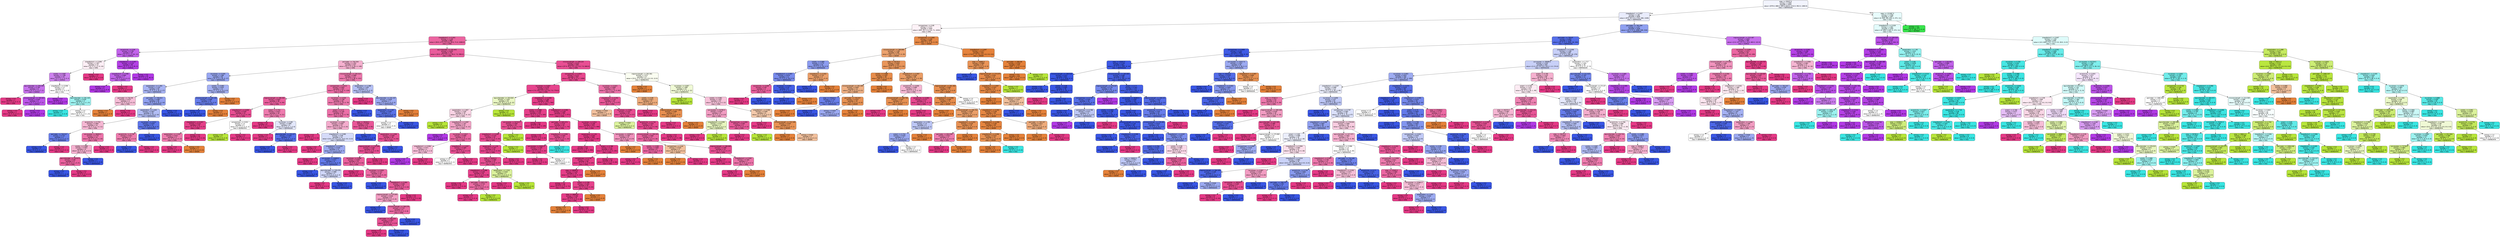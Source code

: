 digraph Tree {
node [shape=box, style="filled, rounded", color="black", fontname="helvetica"] ;
edge [fontname="helvetica"] ;
0 [label="area <= 55537.0\nentropy = 2.659\nsamples = 4303\nvalue = [979.0, 688.0, 285.0, 819.0, 1722.0, 952.0, 1360.0]\nclass = DERMASON", fillcolor="#f2f4fd"] ;
1 [label="shapefactor1 <= 0.007\nentropy = 1.98\nsamples = 2936\nvalue = [975, 50, 0, 9, 1722, 580, 1349]\nclass = DERMASON", fillcolor="#e9ecfc"] ;
0 -> 1 [labeldistance=2.5, labelangle=45, headlabel="True"] ;
2 [label="compactness <= 0.85\nentropy = 1.571\nsamples = 1400\nvalue = [951, 50, 0, 9, 114, 71, 1033]\nclass = SIRA", fillcolor="#fdf2f7"] ;
1 -> 2 ;
3 [label="shapefactor2 <= 0.001\nentropy = 1.149\nsamples = 800\nvalue = [50.0, 47.0, 0.0, 6.0, 83.0, 71.0, 1008.0]\nclass = SIRA", fillcolor="#eb64a0"] ;
2 -> 3 ;
4 [label="eccentricity <= 0.84\nentropy = 0.785\nsamples = 49\nvalue = [0, 0, 0, 2, 0, 64, 12]\nclass = HOROZ", fillcolor="#c263eb"] ;
3 -> 4 ;
5 [label="shapefactor4 <= 0.995\nentropy = 1.357\nsamples = 13\nvalue = [0, 0, 0, 2, 0, 9, 10]\nclass = SIRA", fillcolor="#fdeef5"] ;
4 -> 5 ;
6 [label="solidity <= 0.987\nentropy = 1.198\nsamples = 10\nvalue = [0, 0, 0, 2, 0, 9, 2]\nclass = HOROZ", fillcolor="#cd81ee"] ;
5 -> 6 ;
7 [label="equivdiameter <= 258.395\nentropy = 0.764\nsamples = 6\nvalue = [0, 0, 0, 0, 0, 7, 2]\nclass = HOROZ", fillcolor="#c772ec"] ;
6 -> 7 ;
8 [label="entropy = 0.0\nsamples = 1\nvalue = [0, 0, 0, 0, 0, 0, 1]\nclass = SIRA", fillcolor="#e53986"] ;
7 -> 8 ;
9 [label="minoraxislength <= 192.623\nentropy = 0.544\nsamples = 5\nvalue = [0, 0, 0, 0, 0, 7, 1]\nclass = HOROZ", fillcolor="#bc55e9"] ;
7 -> 9 ;
10 [label="entropy = 0.0\nsamples = 1\nvalue = [0, 0, 0, 0, 0, 0, 1]\nclass = SIRA", fillcolor="#e53986"] ;
9 -> 10 ;
11 [label="entropy = 0.0\nsamples = 4\nvalue = [0, 0, 0, 0, 0, 7, 0]\nclass = HOROZ", fillcolor="#b139e5"] ;
9 -> 11 ;
12 [label="shapefactor1 <= 0.006\nentropy = 1.0\nsamples = 4\nvalue = [0, 0, 0, 2, 0, 2, 0]\nclass = CALI", fillcolor="#ffffff"] ;
6 -> 12 ;
13 [label="entropy = 0.0\nsamples = 1\nvalue = [0, 0, 0, 0, 0, 1, 0]\nclass = HOROZ", fillcolor="#b139e5"] ;
12 -> 13 ;
14 [label="equivdiameter <= 261.443\nentropy = 0.918\nsamples = 3\nvalue = [0, 0, 0, 2, 0, 1, 0]\nclass = CALI", fillcolor="#9cf2f0"] ;
12 -> 14 ;
15 [label="entropy = 0.0\nsamples = 1\nvalue = [0, 0, 0, 1, 0, 0, 0]\nclass = CALI", fillcolor="#39e5e2"] ;
14 -> 15 ;
16 [label="entropy = 1.0\nsamples = 2\nvalue = [0, 0, 0, 1, 0, 1, 0]\nclass = CALI", fillcolor="#ffffff"] ;
14 -> 16 ;
17 [label="entropy = 0.0\nsamples = 3\nvalue = [0, 0, 0, 0, 0, 0, 8]\nclass = SIRA", fillcolor="#e53986"] ;
5 -> 17 ;
18 [label="shapefactor1 <= 0.007\nentropy = 0.219\nsamples = 36\nvalue = [0, 0, 0, 0, 0, 55, 2]\nclass = HOROZ", fillcolor="#b440e6"] ;
4 -> 18 ;
19 [label="shapefactor4 <= 0.996\nentropy = 0.684\nsamples = 7\nvalue = [0, 0, 0, 0, 0, 9, 2]\nclass = HOROZ", fillcolor="#c265eb"] ;
18 -> 19 ;
20 [label="entropy = 0.0\nsamples = 5\nvalue = [0, 0, 0, 0, 0, 9, 0]\nclass = HOROZ", fillcolor="#b139e5"] ;
19 -> 20 ;
21 [label="entropy = 0.0\nsamples = 2\nvalue = [0, 0, 0, 0, 0, 0, 2]\nclass = SIRA", fillcolor="#e53986"] ;
19 -> 21 ;
22 [label="entropy = 0.0\nsamples = 29\nvalue = [0, 0, 0, 0, 0, 46, 0]\nclass = HOROZ", fillcolor="#b139e5"] ;
18 -> 22 ;
23 [label="equivdiameter <= 231.641\nentropy = 0.929\nsamples = 751\nvalue = [50.0, 47.0, 0.0, 4.0, 83.0, 7.0, 996.0]\nclass = SIRA", fillcolor="#e95b9b"] ;
3 -> 23 ;
24 [label="perimeter <= 744.344\nentropy = 1.251\nsamples = 157\nvalue = [13, 2, 0, 0, 83, 0, 148]\nclass = SIRA", fillcolor="#f5b0cf"] ;
23 -> 24 ;
25 [label="roundness <= 0.935\nentropy = 1.288\nsamples = 46\nvalue = [9, 0, 0, 0, 45, 0, 17]\nclass = DERMASON", fillcolor="#98a7f2"] ;
24 -> 25 ;
26 [label="aspectration <= 1.391\nentropy = 1.133\nsamples = 33\nvalue = [2, 0, 0, 0, 32, 0, 17]\nclass = DERMASON", fillcolor="#a8b4f4"] ;
25 -> 26 ;
27 [label="perimeter <= 732.59\nentropy = 0.971\nsamples = 3\nvalue = [2, 0, 0, 0, 0, 0, 3]\nclass = SIRA", fillcolor="#f6bdd7"] ;
26 -> 27 ;
28 [label="entropy = 0.0\nsamples = 1\nvalue = [2, 0, 0, 0, 0, 0, 0]\nclass = SEKER", fillcolor="#e58139"] ;
27 -> 28 ;
29 [label="entropy = 0.0\nsamples = 2\nvalue = [0, 0, 0, 0, 0, 0, 3]\nclass = SIRA", fillcolor="#e53986"] ;
27 -> 29 ;
30 [label="perimeter <= 739.913\nentropy = 0.887\nsamples = 30\nvalue = [0, 0, 0, 0, 32, 0, 14]\nclass = DERMASON", fillcolor="#90a0f0"] ;
26 -> 30 ;
31 [label="aspectration <= 1.444\nentropy = 0.957\nsamples = 25\nvalue = [0, 0, 0, 0, 23, 0, 14]\nclass = DERMASON", fillcolor="#b2bdf5"] ;
30 -> 31 ;
32 [label="eccentricity <= 0.701\nentropy = 0.964\nsamples = 14\nvalue = [0, 0, 0, 0, 7, 0, 11]\nclass = SIRA", fillcolor="#f6b7d3"] ;
31 -> 32 ;
33 [label="perimeter <= 733.517\nentropy = 0.722\nsamples = 4\nvalue = [0, 0, 0, 0, 4, 0, 1]\nclass = DERMASON", fillcolor="#6a80ec"] ;
32 -> 33 ;
34 [label="entropy = 0.0\nsamples = 3\nvalue = [0, 0, 0, 0, 4, 0, 0]\nclass = DERMASON", fillcolor="#3956e5"] ;
33 -> 34 ;
35 [label="entropy = 0.0\nsamples = 1\nvalue = [0, 0, 0, 0, 0, 0, 1]\nclass = SIRA", fillcolor="#e53986"] ;
33 -> 35 ;
36 [label="convexarea <= 39400.5\nentropy = 0.779\nsamples = 10\nvalue = [0, 0, 0, 0, 3, 0, 10]\nclass = SIRA", fillcolor="#ed74aa"] ;
32 -> 36 ;
37 [label="solidity <= 0.989\nentropy = 0.954\nsamples = 6\nvalue = [0, 0, 0, 0, 3, 0, 5]\nclass = SIRA", fillcolor="#f5b0cf"] ;
36 -> 37 ;
38 [label="equivdiameter <= 219.973\nentropy = 0.65\nsamples = 5\nvalue = [0, 0, 0, 0, 1, 0, 5]\nclass = SIRA", fillcolor="#ea619e"] ;
37 -> 38 ;
39 [label="entropy = 0.0\nsamples = 1\nvalue = [0, 0, 0, 0, 1, 0, 0]\nclass = DERMASON", fillcolor="#3956e5"] ;
38 -> 39 ;
40 [label="entropy = 0.0\nsamples = 4\nvalue = [0, 0, 0, 0, 0, 0, 5]\nclass = SIRA", fillcolor="#e53986"] ;
38 -> 40 ;
41 [label="entropy = 0.0\nsamples = 1\nvalue = [0, 0, 0, 0, 2, 0, 0]\nclass = DERMASON", fillcolor="#3956e5"] ;
37 -> 41 ;
42 [label="entropy = 0.0\nsamples = 4\nvalue = [0, 0, 0, 0, 0, 0, 5]\nclass = SIRA", fillcolor="#e53986"] ;
36 -> 42 ;
43 [label="roundness <= 0.913\nentropy = 0.629\nsamples = 11\nvalue = [0, 0, 0, 0, 16, 0, 3]\nclass = DERMASON", fillcolor="#5e76ea"] ;
31 -> 43 ;
44 [label="eccentricity <= 0.728\nentropy = 0.811\nsamples = 3\nvalue = [0, 0, 0, 0, 1, 0, 3]\nclass = SIRA", fillcolor="#ee7bae"] ;
43 -> 44 ;
45 [label="entropy = 0.0\nsamples = 1\nvalue = [0, 0, 0, 0, 1, 0, 0]\nclass = DERMASON", fillcolor="#3956e5"] ;
44 -> 45 ;
46 [label="entropy = 0.0\nsamples = 2\nvalue = [0, 0, 0, 0, 0, 0, 3]\nclass = SIRA", fillcolor="#e53986"] ;
44 -> 46 ;
47 [label="entropy = 0.0\nsamples = 8\nvalue = [0, 0, 0, 0, 15, 0, 0]\nclass = DERMASON", fillcolor="#3956e5"] ;
43 -> 47 ;
48 [label="entropy = 0.0\nsamples = 5\nvalue = [0, 0, 0, 0, 9, 0, 0]\nclass = DERMASON", fillcolor="#3956e5"] ;
30 -> 48 ;
49 [label="solidity <= 0.992\nentropy = 0.934\nsamples = 13\nvalue = [7, 0, 0, 0, 13, 0, 0]\nclass = DERMASON", fillcolor="#a4b1f3"] ;
25 -> 49 ;
50 [label="minoraxislength <= 193.158\nentropy = 0.696\nsamples = 10\nvalue = [3, 0, 0, 0, 13, 0, 0]\nclass = DERMASON", fillcolor="#677deb"] ;
49 -> 50 ;
51 [label="entropy = 0.0\nsamples = 8\nvalue = [0, 0, 0, 0, 13, 0, 0]\nclass = DERMASON", fillcolor="#3956e5"] ;
50 -> 51 ;
52 [label="entropy = 0.0\nsamples = 2\nvalue = [3, 0, 0, 0, 0, 0, 0]\nclass = SEKER", fillcolor="#e58139"] ;
50 -> 52 ;
53 [label="entropy = 0.0\nsamples = 3\nvalue = [4, 0, 0, 0, 0, 0, 0]\nclass = SEKER", fillcolor="#e58139"] ;
49 -> 53 ;
54 [label="minoraxislength <= 193.314\nentropy = 0.989\nsamples = 111\nvalue = [4, 2, 0, 0, 38, 0, 131]\nclass = SIRA", fillcolor="#ed79ad"] ;
24 -> 54 ;
55 [label="compactness <= 0.813\nentropy = 0.855\nsamples = 103\nvalue = [1, 2, 0, 0, 32, 0, 129]\nclass = SIRA", fillcolor="#ec6ea6"] ;
54 -> 55 ;
56 [label="majoraxislength <= 286.461\nentropy = 0.843\nsamples = 38\nvalue = [1, 2, 0, 0, 7, 0, 50]\nclass = SIRA", fillcolor="#ea5e9d"] ;
55 -> 56 ;
57 [label="shapefactor3 <= 0.659\nentropy = 0.535\nsamples = 22\nvalue = [1, 2, 0, 0, 0, 0, 29]\nclass = SIRA", fillcolor="#e84d92"] ;
56 -> 57 ;
58 [label="shapefactor1 <= 0.007\nentropy = 0.222\nsamples = 19\nvalue = [1, 0, 0, 0, 0, 0, 27]\nclass = SIRA", fillcolor="#e6408a"] ;
57 -> 58 ;
59 [label="aspectration <= 1.519\nentropy = 0.811\nsamples = 3\nvalue = [1, 0, 0, 0, 0, 0, 3]\nclass = SIRA", fillcolor="#ee7bae"] ;
58 -> 59 ;
60 [label="entropy = 0.0\nsamples = 2\nvalue = [0, 0, 0, 0, 0, 0, 3]\nclass = SIRA", fillcolor="#e53986"] ;
59 -> 60 ;
61 [label="entropy = 0.0\nsamples = 1\nvalue = [1, 0, 0, 0, 0, 0, 0]\nclass = SEKER", fillcolor="#e58139"] ;
59 -> 61 ;
62 [label="entropy = 0.0\nsamples = 16\nvalue = [0, 0, 0, 0, 0, 0, 24]\nclass = SIRA", fillcolor="#e53986"] ;
58 -> 62 ;
63 [label="compactness <= 0.812\nentropy = 1.0\nsamples = 3\nvalue = [0, 2, 0, 0, 0, 0, 2]\nclass = BARBUNYA", fillcolor="#ffffff"] ;
57 -> 63 ;
64 [label="entropy = 0.0\nsamples = 1\nvalue = [0, 2, 0, 0, 0, 0, 0]\nclass = BARBUNYA", fillcolor="#b7e539"] ;
63 -> 64 ;
65 [label="entropy = 0.0\nsamples = 2\nvalue = [0, 0, 0, 0, 0, 0, 2]\nclass = SIRA", fillcolor="#e53986"] ;
63 -> 65 ;
66 [label="extent <= 0.752\nentropy = 0.811\nsamples = 16\nvalue = [0, 0, 0, 0, 7, 0, 21]\nclass = SIRA", fillcolor="#ee7bae"] ;
56 -> 66 ;
67 [label="entropy = 0.0\nsamples = 8\nvalue = [0, 0, 0, 0, 0, 0, 15]\nclass = SIRA", fillcolor="#e53986"] ;
66 -> 67 ;
68 [label="roundness <= 0.89\nentropy = 0.996\nsamples = 8\nvalue = [0, 0, 0, 0, 7, 0, 6]\nclass = DERMASON", fillcolor="#e3e7fb"] ;
66 -> 68 ;
69 [label="entropy = 0.0\nsamples = 2\nvalue = [0, 0, 0, 0, 0, 0, 5]\nclass = SIRA", fillcolor="#e53986"] ;
68 -> 69 ;
70 [label="equivdiameter <= 231.477\nentropy = 0.544\nsamples = 6\nvalue = [0, 0, 0, 0, 7, 0, 1]\nclass = DERMASON", fillcolor="#556ee9"] ;
68 -> 70 ;
71 [label="entropy = 0.0\nsamples = 5\nvalue = [0, 0, 0, 0, 7, 0, 0]\nclass = DERMASON", fillcolor="#3956e5"] ;
70 -> 71 ;
72 [label="entropy = 0.0\nsamples = 1\nvalue = [0, 0, 0, 0, 0, 0, 1]\nclass = SIRA", fillcolor="#e53986"] ;
70 -> 72 ;
73 [label="roundness <= 0.926\nentropy = 0.796\nsamples = 65\nvalue = [0, 0, 0, 0, 25, 0, 79]\nclass = SIRA", fillcolor="#ed78ac"] ;
55 -> 73 ;
74 [label="extent <= 0.74\nentropy = 0.756\nsamples = 64\nvalue = [0, 0, 0, 0, 22, 0, 79]\nclass = SIRA", fillcolor="#ec70a8"] ;
73 -> 74 ;
75 [label="roundness <= 0.892\nentropy = 0.949\nsamples = 23\nvalue = [0, 0, 0, 0, 14, 0, 24]\nclass = SIRA", fillcolor="#f4accd"] ;
74 -> 75 ;
76 [label="entropy = 0.0\nsamples = 9\nvalue = [0, 0, 0, 0, 0, 0, 13]\nclass = SIRA", fillcolor="#e53986"] ;
75 -> 76 ;
77 [label="shapefactor4 <= 0.995\nentropy = 0.99\nsamples = 14\nvalue = [0.0, 0.0, 0.0, 0.0, 14.0, 0.0, 11.0]\nclass = DERMASON", fillcolor="#d5dbf9"] ;
75 -> 77 ;
78 [label="entropy = 0.0\nsamples = 3\nvalue = [0, 0, 0, 0, 0, 0, 4]\nclass = SIRA", fillcolor="#e53986"] ;
77 -> 78 ;
79 [label="shapefactor2 <= 0.002\nentropy = 0.918\nsamples = 11\nvalue = [0, 0, 0, 0, 14, 0, 7]\nclass = DERMASON", fillcolor="#9caaf2"] ;
77 -> 79 ;
80 [label="entropy = 0.0\nsamples = 2\nvalue = [0, 0, 0, 0, 0, 0, 4]\nclass = SIRA", fillcolor="#e53986"] ;
79 -> 80 ;
81 [label="convexarea <= 41609.5\nentropy = 0.672\nsamples = 9\nvalue = [0, 0, 0, 0, 14, 0, 3]\nclass = DERMASON", fillcolor="#637aeb"] ;
79 -> 81 ;
82 [label="entropy = 0.0\nsamples = 5\nvalue = [0, 0, 0, 0, 10, 0, 0]\nclass = DERMASON", fillcolor="#3956e5"] ;
81 -> 82 ;
83 [label="equivdiameter <= 229.476\nentropy = 0.985\nsamples = 4\nvalue = [0, 0, 0, 0, 4, 0, 3]\nclass = DERMASON", fillcolor="#ced5f8"] ;
81 -> 83 ;
84 [label="entropy = 0.0\nsamples = 2\nvalue = [0, 0, 0, 0, 0, 0, 3]\nclass = SIRA", fillcolor="#e53986"] ;
83 -> 84 ;
85 [label="entropy = 0.0\nsamples = 2\nvalue = [0, 0, 0, 0, 4, 0, 0]\nclass = DERMASON", fillcolor="#3956e5"] ;
83 -> 85 ;
86 [label="area <= 39336.5\nentropy = 0.549\nsamples = 41\nvalue = [0, 0, 0, 0, 8, 0, 55]\nclass = SIRA", fillcolor="#e95698"] ;
74 -> 86 ;
87 [label="entropy = 0.0\nsamples = 1\nvalue = [0, 0, 0, 0, 1, 0, 0]\nclass = DERMASON", fillcolor="#3956e5"] ;
86 -> 87 ;
88 [label="aspectration <= 1.508\nentropy = 0.509\nsamples = 40\nvalue = [0, 0, 0, 0, 7, 0, 55]\nclass = SIRA", fillcolor="#e85295"] ;
86 -> 88 ;
89 [label="majoraxislength <= 278.356\nentropy = 0.464\nsamples = 39\nvalue = [0, 0, 0, 0, 6, 0, 55]\nclass = SIRA", fillcolor="#e84f93"] ;
88 -> 89 ;
90 [label="roundness <= 0.898\nentropy = 0.639\nsamples = 24\nvalue = [0, 0, 0, 0, 6, 0, 31]\nclass = SIRA", fillcolor="#ea5f9d"] ;
89 -> 90 ;
91 [label="entropy = 0.0\nsamples = 4\nvalue = [0, 0, 0, 0, 0, 0, 7]\nclass = SIRA", fillcolor="#e53986"] ;
90 -> 91 ;
92 [label="roundness <= 0.903\nentropy = 0.722\nsamples = 20\nvalue = [0, 0, 0, 0, 6, 0, 24]\nclass = SIRA", fillcolor="#ec6aa4"] ;
90 -> 92 ;
93 [label="entropy = 0.0\nsamples = 2\nvalue = [0, 0, 0, 0, 2, 0, 0]\nclass = DERMASON", fillcolor="#3956e5"] ;
92 -> 93 ;
94 [label="shapefactor3 <= 0.684\nentropy = 0.592\nsamples = 18\nvalue = [0, 0, 0, 0, 4, 0, 24]\nclass = SIRA", fillcolor="#e95a9a"] ;
92 -> 94 ;
95 [label="majoraxislength <= 275.845\nentropy = 0.918\nsamples = 8\nvalue = [0, 0, 0, 0, 4, 0, 8]\nclass = SIRA", fillcolor="#f29cc2"] ;
94 -> 95 ;
96 [label="entropy = 0.0\nsamples = 2\nvalue = [0, 0, 0, 0, 2, 0, 0]\nclass = DERMASON", fillcolor="#3956e5"] ;
95 -> 96 ;
97 [label="minoraxislength <= 189.376\nentropy = 0.722\nsamples = 6\nvalue = [0, 0, 0, 0, 2, 0, 8]\nclass = SIRA", fillcolor="#ec6aa4"] ;
95 -> 97 ;
98 [label="perimeter <= 750.219\nentropy = 0.503\nsamples = 5\nvalue = [0, 0, 0, 0, 1, 0, 8]\nclass = SIRA", fillcolor="#e85295"] ;
97 -> 98 ;
99 [label="entropy = 0.0\nsamples = 4\nvalue = [0, 0, 0, 0, 0, 0, 8]\nclass = SIRA", fillcolor="#e53986"] ;
98 -> 99 ;
100 [label="entropy = 0.0\nsamples = 1\nvalue = [0, 0, 0, 0, 1, 0, 0]\nclass = DERMASON", fillcolor="#3956e5"] ;
98 -> 100 ;
101 [label="entropy = 0.0\nsamples = 1\nvalue = [0, 0, 0, 0, 1, 0, 0]\nclass = DERMASON", fillcolor="#3956e5"] ;
97 -> 101 ;
102 [label="entropy = 0.0\nsamples = 10\nvalue = [0, 0, 0, 0, 0, 0, 16]\nclass = SIRA", fillcolor="#e53986"] ;
94 -> 102 ;
103 [label="entropy = 0.0\nsamples = 15\nvalue = [0, 0, 0, 0, 0, 0, 24]\nclass = SIRA", fillcolor="#e53986"] ;
89 -> 103 ;
104 [label="entropy = 0.0\nsamples = 1\nvalue = [0, 0, 0, 0, 1, 0, 0]\nclass = DERMASON", fillcolor="#3956e5"] ;
88 -> 104 ;
105 [label="entropy = 0.0\nsamples = 1\nvalue = [0, 0, 0, 0, 3, 0, 0]\nclass = DERMASON", fillcolor="#3956e5"] ;
73 -> 105 ;
106 [label="aspectration <= 1.388\nentropy = 1.435\nsamples = 8\nvalue = [3, 0, 0, 0, 6, 0, 2]\nclass = DERMASON", fillcolor="#b5c0f5"] ;
54 -> 106 ;
107 [label="entropy = 0.0\nsamples = 1\nvalue = [0, 0, 0, 0, 0, 0, 2]\nclass = SIRA", fillcolor="#e53986"] ;
106 -> 107 ;
108 [label="equivdiameter <= 231.337\nentropy = 0.918\nsamples = 7\nvalue = [3, 0, 0, 0, 6, 0, 0]\nclass = DERMASON", fillcolor="#9caaf2"] ;
106 -> 108 ;
109 [label="aspectration <= 1.397\nentropy = 0.592\nsamples = 5\nvalue = [1, 0, 0, 0, 6, 0, 0]\nclass = DERMASON", fillcolor="#5a72e9"] ;
108 -> 109 ;
110 [label="entropy = 1.0\nsamples = 2\nvalue = [1, 0, 0, 0, 1, 0, 0]\nclass = SEKER", fillcolor="#ffffff"] ;
109 -> 110 ;
111 [label="entropy = 0.0\nsamples = 3\nvalue = [0, 0, 0, 0, 5, 0, 0]\nclass = DERMASON", fillcolor="#3956e5"] ;
109 -> 111 ;
112 [label="entropy = 0.0\nsamples = 2\nvalue = [2, 0, 0, 0, 0, 0, 0]\nclass = SEKER", fillcolor="#e58139"] ;
108 -> 112 ;
113 [label="minoraxislength <= 209.225\nentropy = 0.615\nsamples = 594\nvalue = [37.0, 45.0, 0.0, 4.0, 0.0, 7.0, 848.0]\nclass = SIRA", fillcolor="#e84e93"] ;
23 -> 113 ;
114 [label="compactness <= 0.824\nentropy = 0.471\nsamples = 567\nvalue = [22, 28, 0, 4, 0, 7, 836]\nclass = SIRA", fillcolor="#e7478e"] ;
113 -> 114 ;
115 [label="roundness <= 0.837\nentropy = 0.379\nsamples = 513\nvalue = [7.0, 26.0, 0.0, 3.0, 0.0, 7.0, 776.0]\nclass = SIRA", fillcolor="#e6448d"] ;
114 -> 115 ;
116 [label="equivdiameter <= 253.634\nentropy = 1.433\nsamples = 25\nvalue = [0, 20, 0, 0, 0, 6, 12]\nclass = BARBUNYA", fillcolor="#e9f7c2"] ;
115 -> 116 ;
117 [label="aspectration <= 1.607\nentropy = 1.526\nsamples = 19\nvalue = [0, 8, 0, 0, 0, 6, 12]\nclass = SIRA", fillcolor="#f9d3e4"] ;
116 -> 117 ;
118 [label="entropy = 0.0\nsamples = 6\nvalue = [0, 7, 0, 0, 0, 0, 0]\nclass = BARBUNYA", fillcolor="#b7e539"] ;
117 -> 118 ;
119 [label="shapefactor4 <= 0.987\nentropy = 1.167\nsamples = 13\nvalue = [0, 1, 0, 0, 0, 6, 12]\nclass = SIRA", fillcolor="#f3a4c7"] ;
117 -> 119 ;
120 [label="entropy = 0.0\nsamples = 2\nvalue = [0, 0, 0, 0, 0, 4, 0]\nclass = HOROZ", fillcolor="#b139e5"] ;
119 -> 120 ;
121 [label="roundness <= 0.817\nentropy = 0.906\nsamples = 11\nvalue = [0, 1, 0, 0, 0, 2, 12]\nclass = SIRA", fillcolor="#eb67a2"] ;
119 -> 121 ;
122 [label="shapefactor4 <= 0.994\nentropy = 0.971\nsamples = 4\nvalue = [0, 0, 0, 0, 0, 2, 3]\nclass = SIRA", fillcolor="#f6bdd7"] ;
121 -> 122 ;
123 [label="entropy = 0.0\nsamples = 2\nvalue = [0, 0, 0, 0, 0, 2, 0]\nclass = HOROZ", fillcolor="#b139e5"] ;
122 -> 123 ;
124 [label="entropy = 0.0\nsamples = 2\nvalue = [0, 0, 0, 0, 0, 0, 3]\nclass = SIRA", fillcolor="#e53986"] ;
122 -> 124 ;
125 [label="shapefactor1 <= 0.007\nentropy = 0.469\nsamples = 7\nvalue = [0, 1, 0, 0, 0, 0, 9]\nclass = SIRA", fillcolor="#e84f93"] ;
121 -> 125 ;
126 [label="entropy = 1.0\nsamples = 2\nvalue = [0, 1, 0, 0, 0, 0, 1]\nclass = BARBUNYA", fillcolor="#ffffff"] ;
125 -> 126 ;
127 [label="entropy = 0.0\nsamples = 5\nvalue = [0, 0, 0, 0, 0, 0, 8]\nclass = SIRA", fillcolor="#e53986"] ;
125 -> 127 ;
128 [label="entropy = 0.0\nsamples = 6\nvalue = [0, 12, 0, 0, 0, 0, 0]\nclass = BARBUNYA", fillcolor="#b7e539"] ;
116 -> 128 ;
129 [label="shapefactor1 <= 0.006\nentropy = 0.189\nsamples = 488\nvalue = [7, 6, 0, 3, 0, 1, 764]\nclass = SIRA", fillcolor="#e63d89"] ;
115 -> 129 ;
130 [label="solidity <= 0.988\nentropy = 0.195\nsamples = 129\nvalue = [0, 6, 0, 0, 0, 0, 193]\nclass = SIRA", fillcolor="#e63f8a"] ;
129 -> 130 ;
131 [label="convexarea <= 54740.5\nentropy = 0.469\nsamples = 43\nvalue = [0, 6, 0, 0, 0, 0, 54]\nclass = SIRA", fillcolor="#e84f93"] ;
130 -> 131 ;
132 [label="shapefactor1 <= 0.006\nentropy = 0.419\nsamples = 42\nvalue = [0, 5, 0, 0, 0, 0, 54]\nclass = SIRA", fillcolor="#e74b91"] ;
131 -> 132 ;
133 [label="aspectration <= 1.56\nentropy = 0.297\nsamples = 41\nvalue = [0, 3, 0, 0, 0, 0, 54]\nclass = SIRA", fillcolor="#e6448d"] ;
132 -> 133 ;
134 [label="area <= 50453.5\nentropy = 0.469\nsamples = 22\nvalue = [0, 3, 0, 0, 0, 0, 27]\nclass = SIRA", fillcolor="#e84f93"] ;
133 -> 134 ;
135 [label="shapefactor4 <= 0.996\nentropy = 0.229\nsamples = 19\nvalue = [0, 1, 0, 0, 0, 0, 26]\nclass = SIRA", fillcolor="#e6418b"] ;
134 -> 135 ;
136 [label="entropy = 0.0\nsamples = 16\nvalue = [0, 0, 0, 0, 0, 0, 22]\nclass = SIRA", fillcolor="#e53986"] ;
135 -> 136 ;
137 [label="perimeter <= 820.479\nentropy = 0.722\nsamples = 3\nvalue = [0, 1, 0, 0, 0, 0, 4]\nclass = SIRA", fillcolor="#ec6aa4"] ;
135 -> 137 ;
138 [label="entropy = 0.0\nsamples = 2\nvalue = [0, 0, 0, 0, 0, 0, 4]\nclass = SIRA", fillcolor="#e53986"] ;
137 -> 138 ;
139 [label="entropy = 0.0\nsamples = 1\nvalue = [0, 1, 0, 0, 0, 0, 0]\nclass = BARBUNYA", fillcolor="#b7e539"] ;
137 -> 139 ;
140 [label="aspectration <= 1.522\nentropy = 0.918\nsamples = 3\nvalue = [0, 2, 0, 0, 0, 0, 1]\nclass = BARBUNYA", fillcolor="#dbf29c"] ;
134 -> 140 ;
141 [label="entropy = 0.0\nsamples = 1\nvalue = [0, 0, 0, 0, 0, 0, 1]\nclass = SIRA", fillcolor="#e53986"] ;
140 -> 141 ;
142 [label="entropy = 0.0\nsamples = 2\nvalue = [0, 2, 0, 0, 0, 0, 0]\nclass = BARBUNYA", fillcolor="#b7e539"] ;
140 -> 142 ;
143 [label="entropy = 0.0\nsamples = 19\nvalue = [0, 0, 0, 0, 0, 0, 27]\nclass = SIRA", fillcolor="#e53986"] ;
133 -> 143 ;
144 [label="entropy = 0.0\nsamples = 1\nvalue = [0, 2, 0, 0, 0, 0, 0]\nclass = BARBUNYA", fillcolor="#b7e539"] ;
132 -> 144 ;
145 [label="entropy = 0.0\nsamples = 1\nvalue = [0, 1, 0, 0, 0, 0, 0]\nclass = BARBUNYA", fillcolor="#b7e539"] ;
131 -> 145 ;
146 [label="entropy = 0.0\nsamples = 86\nvalue = [0, 0, 0, 0, 0, 0, 139]\nclass = SIRA", fillcolor="#e53986"] ;
130 -> 146 ;
147 [label="shapefactor4 <= 0.993\nentropy = 0.159\nsamples = 359\nvalue = [7, 0, 0, 3, 0, 1, 571]\nclass = SIRA", fillcolor="#e53d88"] ;
129 -> 147 ;
148 [label="perimeter <= 825.074\nentropy = 0.33\nsamples = 44\nvalue = [0, 0, 0, 3, 0, 1, 75]\nclass = SIRA", fillcolor="#e6438c"] ;
147 -> 148 ;
149 [label="entropy = 0.0\nsamples = 22\nvalue = [0, 0, 0, 0, 0, 0, 43]\nclass = SIRA", fillcolor="#e53986"] ;
148 -> 149 ;
150 [label="shapefactor4 <= 0.992\nentropy = 0.593\nsamples = 22\nvalue = [0, 0, 0, 3, 0, 1, 32]\nclass = SIRA", fillcolor="#e85195"] ;
148 -> 150 ;
151 [label="convexarea <= 53622.5\nentropy = 0.196\nsamples = 21\nvalue = [0, 0, 0, 0, 0, 1, 32]\nclass = SIRA", fillcolor="#e63f8a"] ;
150 -> 151 ;
152 [label="entropy = 0.0\nsamples = 19\nvalue = [0, 0, 0, 0, 0, 0, 31]\nclass = SIRA", fillcolor="#e53986"] ;
151 -> 152 ;
153 [label="entropy = 1.0\nsamples = 2\nvalue = [0, 0, 0, 0, 0, 1, 1]\nclass = HOROZ", fillcolor="#ffffff"] ;
151 -> 153 ;
154 [label="entropy = 0.0\nsamples = 1\nvalue = [0, 0, 0, 3, 0, 0, 0]\nclass = CALI", fillcolor="#39e5e2"] ;
150 -> 154 ;
155 [label="roundness <= 0.914\nentropy = 0.106\nsamples = 315\nvalue = [7, 0, 0, 0, 0, 0, 496]\nclass = SIRA", fillcolor="#e53c88"] ;
147 -> 155 ;
156 [label="aspectration <= 1.61\nentropy = 0.054\nsamples = 306\nvalue = [3, 0, 0, 0, 0, 0, 487]\nclass = SIRA", fillcolor="#e53a87"] ;
155 -> 156 ;
157 [label="entropy = 0.0\nsamples = 187\nvalue = [0, 0, 0, 0, 0, 0, 306]\nclass = SIRA", fillcolor="#e53986"] ;
156 -> 157 ;
158 [label="extent <= 0.788\nentropy = 0.12\nsamples = 119\nvalue = [3, 0, 0, 0, 0, 0, 181]\nclass = SIRA", fillcolor="#e53c88"] ;
156 -> 158 ;
159 [label="compactness <= 0.787\nentropy = 0.171\nsamples = 80\nvalue = [3, 0, 0, 0, 0, 0, 115]\nclass = SIRA", fillcolor="#e63e89"] ;
158 -> 159 ;
160 [label="area <= 48583.0\nentropy = 0.125\nsamples = 79\nvalue = [2, 0, 0, 0, 0, 0, 115]\nclass = SIRA", fillcolor="#e53c88"] ;
159 -> 160 ;
161 [label="entropy = 0.0\nsamples = 49\nvalue = [0, 0, 0, 0, 0, 0, 72]\nclass = SIRA", fillcolor="#e53986"] ;
160 -> 161 ;
162 [label="extent <= 0.785\nentropy = 0.262\nsamples = 30\nvalue = [2, 0, 0, 0, 0, 0, 43]\nclass = SIRA", fillcolor="#e6428c"] ;
160 -> 162 ;
163 [label="area <= 48663.0\nentropy = 0.156\nsamples = 29\nvalue = [1, 0, 0, 0, 0, 0, 43]\nclass = SIRA", fillcolor="#e63e89"] ;
162 -> 163 ;
164 [label="entropy = 0.0\nsamples = 1\nvalue = [1, 0, 0, 0, 0, 0, 0]\nclass = SEKER", fillcolor="#e58139"] ;
163 -> 164 ;
165 [label="entropy = 0.0\nsamples = 28\nvalue = [0, 0, 0, 0, 0, 0, 43]\nclass = SIRA", fillcolor="#e53986"] ;
163 -> 165 ;
166 [label="entropy = 0.0\nsamples = 1\nvalue = [1, 0, 0, 0, 0, 0, 0]\nclass = SEKER", fillcolor="#e58139"] ;
162 -> 166 ;
167 [label="entropy = 0.0\nsamples = 1\nvalue = [1, 0, 0, 0, 0, 0, 0]\nclass = SEKER", fillcolor="#e58139"] ;
159 -> 167 ;
168 [label="entropy = 0.0\nsamples = 39\nvalue = [0, 0, 0, 0, 0, 0, 66]\nclass = SIRA", fillcolor="#e53986"] ;
158 -> 168 ;
169 [label="convexarea <= 43355.5\nentropy = 0.89\nsamples = 9\nvalue = [4, 0, 0, 0, 0, 0, 9]\nclass = SIRA", fillcolor="#f191bc"] ;
155 -> 169 ;
170 [label="entropy = 0.0\nsamples = 1\nvalue = [2, 0, 0, 0, 0, 0, 0]\nclass = SEKER", fillcolor="#e58139"] ;
169 -> 170 ;
171 [label="solidity <= 0.992\nentropy = 0.684\nsamples = 8\nvalue = [2, 0, 0, 0, 0, 0, 9]\nclass = SIRA", fillcolor="#eb65a1"] ;
169 -> 171 ;
172 [label="entropy = 0.0\nsamples = 6\nvalue = [0, 0, 0, 0, 0, 0, 9]\nclass = SIRA", fillcolor="#e53986"] ;
171 -> 172 ;
173 [label="entropy = 0.0\nsamples = 2\nvalue = [2, 0, 0, 0, 0, 0, 0]\nclass = SEKER", fillcolor="#e58139"] ;
171 -> 173 ;
174 [label="roundness <= 0.923\nentropy = 0.965\nsamples = 54\nvalue = [15, 2, 0, 1, 0, 0, 60]\nclass = SIRA", fillcolor="#ec72a9"] ;
114 -> 174 ;
175 [label="shapefactor2 <= 0.002\nentropy = 0.742\nsamples = 45\nvalue = [6, 2, 0, 1, 0, 0, 57]\nclass = SIRA", fillcolor="#e95798"] ;
174 -> 175 ;
176 [label="entropy = 0.918\nsamples = 2\nvalue = [2, 0, 0, 1, 0, 0, 0]\nclass = SEKER", fillcolor="#f2c09c"] ;
175 -> 176 ;
177 [label="roundness <= 0.881\nentropy = 0.541\nsamples = 43\nvalue = [4, 2, 0, 0, 0, 0, 57]\nclass = SIRA", fillcolor="#e84d92"] ;
175 -> 177 ;
178 [label="entropy = 0.918\nsamples = 2\nvalue = [0, 2, 0, 0, 0, 0, 1]\nclass = BARBUNYA", fillcolor="#dbf29c"] ;
177 -> 178 ;
179 [label="eccentricity <= 0.716\nentropy = 0.353\nsamples = 41\nvalue = [4, 0, 0, 0, 0, 0, 56]\nclass = SIRA", fillcolor="#e7478f"] ;
177 -> 179 ;
180 [label="minoraxislength <= 198.343\nentropy = 0.684\nsamples = 17\nvalue = [4, 0, 0, 0, 0, 0, 18]\nclass = SIRA", fillcolor="#eb65a1"] ;
179 -> 180 ;
181 [label="compactness <= 0.84\nentropy = 0.918\nsamples = 3\nvalue = [2, 0, 0, 0, 0, 0, 1]\nclass = SEKER", fillcolor="#f2c09c"] ;
180 -> 181 ;
182 [label="entropy = 0.0\nsamples = 2\nvalue = [2, 0, 0, 0, 0, 0, 0]\nclass = SEKER", fillcolor="#e58139"] ;
181 -> 182 ;
183 [label="entropy = 0.0\nsamples = 1\nvalue = [0, 0, 0, 0, 0, 0, 1]\nclass = SIRA", fillcolor="#e53986"] ;
181 -> 183 ;
184 [label="majoraxislength <= 286.892\nentropy = 0.485\nsamples = 14\nvalue = [2, 0, 0, 0, 0, 0, 17]\nclass = SIRA", fillcolor="#e85094"] ;
180 -> 184 ;
185 [label="entropy = 0.0\nsamples = 7\nvalue = [0, 0, 0, 0, 0, 0, 10]\nclass = SIRA", fillcolor="#e53986"] ;
184 -> 185 ;
186 [label="shapefactor4 <= 0.997\nentropy = 0.764\nsamples = 7\nvalue = [2, 0, 0, 0, 0, 0, 7]\nclass = SIRA", fillcolor="#ec72a9"] ;
184 -> 186 ;
187 [label="entropy = 0.0\nsamples = 5\nvalue = [0, 0, 0, 0, 0, 0, 7]\nclass = SIRA", fillcolor="#e53986"] ;
186 -> 187 ;
188 [label="entropy = 0.0\nsamples = 2\nvalue = [2, 0, 0, 0, 0, 0, 0]\nclass = SEKER", fillcolor="#e58139"] ;
186 -> 188 ;
189 [label="entropy = 0.0\nsamples = 24\nvalue = [0, 0, 0, 0, 0, 0, 38]\nclass = SIRA", fillcolor="#e53986"] ;
179 -> 189 ;
190 [label="solidity <= 0.99\nentropy = 0.811\nsamples = 9\nvalue = [9, 0, 0, 0, 0, 0, 3]\nclass = SEKER", fillcolor="#eeab7b"] ;
174 -> 190 ;
191 [label="entropy = 0.0\nsamples = 2\nvalue = [0, 0, 0, 0, 0, 0, 2]\nclass = SIRA", fillcolor="#e53986"] ;
190 -> 191 ;
192 [label="majoraxislength <= 277.061\nentropy = 0.469\nsamples = 7\nvalue = [9, 0, 0, 0, 0, 0, 1]\nclass = SEKER", fillcolor="#e88f4f"] ;
190 -> 192 ;
193 [label="entropy = 0.0\nsamples = 1\nvalue = [0, 0, 0, 0, 0, 0, 1]\nclass = SIRA", fillcolor="#e53986"] ;
192 -> 193 ;
194 [label="entropy = 0.0\nsamples = 6\nvalue = [9, 0, 0, 0, 0, 0, 0]\nclass = SEKER", fillcolor="#e58139"] ;
192 -> 194 ;
195 [label="majoraxislength <= 302.561\nentropy = 1.571\nsamples = 27\nvalue = [15.0, 17.0, 0.0, 0.0, 0.0, 0.0, 12.0]\nclass = BARBUNYA", fillcolor="#fafdf1"] ;
113 -> 195 ;
196 [label="entropy = 0.0\nsamples = 5\nvalue = [8, 0, 0, 0, 0, 0, 0]\nclass = SEKER", fillcolor="#e58139"] ;
195 -> 196 ;
197 [label="roundness <= 0.857\nentropy = 1.499\nsamples = 22\nvalue = [7, 17, 0, 0, 0, 0, 12]\nclass = BARBUNYA", fillcolor="#f0fad6"] ;
195 -> 197 ;
198 [label="entropy = 0.0\nsamples = 7\nvalue = [0, 13, 0, 0, 0, 0, 0]\nclass = BARBUNYA", fillcolor="#b7e539"] ;
197 -> 198 ;
199 [label="solidity <= 0.991\nentropy = 1.451\nsamples = 15\nvalue = [7, 4, 0, 0, 0, 0, 12]\nclass = SIRA", fillcolor="#f7c1d9"] ;
197 -> 199 ;
200 [label="convexarea <= 54785.5\nentropy = 0.918\nsamples = 9\nvalue = [0, 4, 0, 0, 0, 0, 8]\nclass = SIRA", fillcolor="#f29cc2"] ;
199 -> 200 ;
201 [label="shapefactor4 <= 0.995\nentropy = 0.971\nsamples = 4\nvalue = [0, 3, 0, 0, 0, 0, 2]\nclass = BARBUNYA", fillcolor="#e7f6bd"] ;
200 -> 201 ;
202 [label="entropy = 0.0\nsamples = 2\nvalue = [0, 0, 0, 0, 0, 0, 2]\nclass = SIRA", fillcolor="#e53986"] ;
201 -> 202 ;
203 [label="entropy = 0.0\nsamples = 2\nvalue = [0, 3, 0, 0, 0, 0, 0]\nclass = BARBUNYA", fillcolor="#b7e539"] ;
201 -> 203 ;
204 [label="compactness <= 0.808\nentropy = 0.592\nsamples = 5\nvalue = [0, 1, 0, 0, 0, 0, 6]\nclass = SIRA", fillcolor="#e95a9a"] ;
200 -> 204 ;
205 [label="entropy = 0.0\nsamples = 4\nvalue = [0, 0, 0, 0, 0, 0, 6]\nclass = SIRA", fillcolor="#e53986"] ;
204 -> 205 ;
206 [label="entropy = 0.0\nsamples = 1\nvalue = [0, 1, 0, 0, 0, 0, 0]\nclass = BARBUNYA", fillcolor="#b7e539"] ;
204 -> 206 ;
207 [label="shapefactor1 <= 0.006\nentropy = 0.946\nsamples = 6\nvalue = [7, 0, 0, 0, 0, 0, 4]\nclass = SEKER", fillcolor="#f4c9aa"] ;
199 -> 207 ;
208 [label="entropy = 0.0\nsamples = 2\nvalue = [0, 0, 0, 0, 0, 0, 3]\nclass = SIRA", fillcolor="#e53986"] ;
207 -> 208 ;
209 [label="minoraxislength <= 212.169\nentropy = 0.544\nsamples = 4\nvalue = [7, 0, 0, 0, 0, 0, 1]\nclass = SEKER", fillcolor="#e99355"] ;
207 -> 209 ;
210 [label="entropy = 0.0\nsamples = 2\nvalue = [5, 0, 0, 0, 0, 0, 0]\nclass = SEKER", fillcolor="#e58139"] ;
209 -> 210 ;
211 [label="entropy = 0.918\nsamples = 2\nvalue = [2, 0, 0, 0, 0, 0, 1]\nclass = SEKER", fillcolor="#f2c09c"] ;
209 -> 211 ;
212 [label="compactness <= 0.882\nentropy = 0.438\nsamples = 600\nvalue = [901, 3, 0, 3, 31, 0, 25]\nclass = SEKER", fillcolor="#e78946"] ;
2 -> 212 ;
213 [label="minoraxislength <= 188.898\nentropy = 1.106\nsamples = 148\nvalue = [182, 1, 0, 3, 27, 0, 25]\nclass = SEKER", fillcolor="#eca26e"] ;
212 -> 213 ;
214 [label="solidity <= 0.989\nentropy = 1.274\nsamples = 16\nvalue = [5, 0, 0, 0, 19, 0, 5]\nclass = DERMASON", fillcolor="#8c9cf0"] ;
213 -> 214 ;
215 [label="shapefactor4 <= 0.997\nentropy = 0.974\nsamples = 12\nvalue = [1, 0, 0, 0, 18, 0, 5]\nclass = DERMASON", fillcolor="#788bed"] ;
214 -> 215 ;
216 [label="eccentricity <= 0.669\nentropy = 0.65\nsamples = 4\nvalue = [0, 0, 0, 0, 1, 0, 5]\nclass = SIRA", fillcolor="#ea619e"] ;
215 -> 216 ;
217 [label="entropy = 0.0\nsamples = 3\nvalue = [0, 0, 0, 0, 0, 0, 5]\nclass = SIRA", fillcolor="#e53986"] ;
216 -> 217 ;
218 [label="entropy = 0.0\nsamples = 1\nvalue = [0, 0, 0, 0, 1, 0, 0]\nclass = DERMASON", fillcolor="#3956e5"] ;
216 -> 218 ;
219 [label="roundness <= 0.941\nentropy = 0.31\nsamples = 8\nvalue = [1, 0, 0, 0, 17, 0, 0]\nclass = DERMASON", fillcolor="#4560e7"] ;
215 -> 219 ;
220 [label="entropy = 0.0\nsamples = 7\nvalue = [0, 0, 0, 0, 17, 0, 0]\nclass = DERMASON", fillcolor="#3956e5"] ;
219 -> 220 ;
221 [label="entropy = 0.0\nsamples = 1\nvalue = [1, 0, 0, 0, 0, 0, 0]\nclass = SEKER", fillcolor="#e58139"] ;
219 -> 221 ;
222 [label="shapefactor2 <= 0.002\nentropy = 0.722\nsamples = 4\nvalue = [4, 0, 0, 0, 1, 0, 0]\nclass = SEKER", fillcolor="#eca06a"] ;
214 -> 222 ;
223 [label="entropy = 0.0\nsamples = 1\nvalue = [0, 0, 0, 0, 1, 0, 0]\nclass = DERMASON", fillcolor="#3956e5"] ;
222 -> 223 ;
224 [label="entropy = 0.0\nsamples = 3\nvalue = [4, 0, 0, 0, 0, 0, 0]\nclass = SEKER", fillcolor="#e58139"] ;
222 -> 224 ;
225 [label="area <= 40278.5\nentropy = 0.832\nsamples = 132\nvalue = [177, 1, 0, 3, 8, 0, 20]\nclass = SEKER", fillcolor="#e9965b"] ;
213 -> 225 ;
226 [label="solidity <= 0.989\nentropy = 0.402\nsamples = 46\nvalue = [69, 0, 0, 0, 6, 0, 0]\nclass = SEKER", fillcolor="#e78c4a"] ;
225 -> 226 ;
227 [label="minoraxislength <= 191.495\nentropy = 0.845\nsamples = 14\nvalue = [16, 0, 0, 0, 6, 0, 0]\nclass = SEKER", fillcolor="#efb083"] ;
226 -> 227 ;
228 [label="area <= 37643.5\nentropy = 0.722\nsamples = 4\nvalue = [1, 0, 0, 0, 4, 0, 0]\nclass = DERMASON", fillcolor="#6a80ec"] ;
227 -> 228 ;
229 [label="entropy = 0.0\nsamples = 1\nvalue = [1, 0, 0, 0, 0, 0, 0]\nclass = SEKER", fillcolor="#e58139"] ;
228 -> 229 ;
230 [label="entropy = 0.0\nsamples = 3\nvalue = [0, 0, 0, 0, 4, 0, 0]\nclass = DERMASON", fillcolor="#3956e5"] ;
228 -> 230 ;
231 [label="perimeter <= 725.047\nentropy = 0.523\nsamples = 10\nvalue = [15, 0, 0, 0, 2, 0, 0]\nclass = SEKER", fillcolor="#e89253"] ;
227 -> 231 ;
232 [label="entropy = 0.918\nsamples = 2\nvalue = [1, 0, 0, 0, 2, 0, 0]\nclass = DERMASON", fillcolor="#9caaf2"] ;
231 -> 232 ;
233 [label="entropy = 0.0\nsamples = 8\nvalue = [14, 0, 0, 0, 0, 0, 0]\nclass = SEKER", fillcolor="#e58139"] ;
231 -> 233 ;
234 [label="entropy = 0.0\nsamples = 32\nvalue = [53, 0, 0, 0, 0, 0, 0]\nclass = SEKER", fillcolor="#e58139"] ;
226 -> 234 ;
235 [label="shapefactor4 <= 0.997\nentropy = 0.926\nsamples = 86\nvalue = [108, 1, 0, 3, 2, 0, 20]\nclass = SEKER", fillcolor="#eb9e66"] ;
225 -> 235 ;
236 [label="eccentricity <= 0.658\nentropy = 0.966\nsamples = 11\nvalue = [9, 0, 0, 0, 0, 0, 14]\nclass = SIRA", fillcolor="#f6b8d4"] ;
235 -> 236 ;
237 [label="minoraxislength <= 198.758\nentropy = 0.503\nsamples = 5\nvalue = [8, 0, 0, 0, 0, 0, 1]\nclass = SEKER", fillcolor="#e89152"] ;
236 -> 237 ;
238 [label="entropy = 0.0\nsamples = 1\nvalue = [0, 0, 0, 0, 0, 0, 1]\nclass = SIRA", fillcolor="#e53986"] ;
237 -> 238 ;
239 [label="entropy = 0.0\nsamples = 4\nvalue = [8, 0, 0, 0, 0, 0, 0]\nclass = SEKER", fillcolor="#e58139"] ;
237 -> 239 ;
240 [label="eccentricity <= 0.682\nentropy = 0.371\nsamples = 6\nvalue = [1, 0, 0, 0, 0, 0, 13]\nclass = SIRA", fillcolor="#e7488f"] ;
236 -> 240 ;
241 [label="entropy = 0.0\nsamples = 5\nvalue = [0, 0, 0, 0, 0, 0, 13]\nclass = SIRA", fillcolor="#e53986"] ;
240 -> 241 ;
242 [label="entropy = 0.0\nsamples = 1\nvalue = [1, 0, 0, 0, 0, 0, 0]\nclass = SEKER", fillcolor="#e58139"] ;
240 -> 242 ;
243 [label="majoraxislength <= 301.363\nentropy = 0.681\nsamples = 75\nvalue = [99, 1, 0, 3, 2, 0, 6]\nclass = SEKER", fillcolor="#e88f50"] ;
235 -> 243 ;
244 [label="shapefactor4 <= 0.998\nentropy = 0.568\nsamples = 73\nvalue = [99, 0, 0, 2, 2, 0, 6]\nclass = SEKER", fillcolor="#e88d4c"] ;
243 -> 244 ;
245 [label="minoraxislength <= 199.754\nentropy = 0.926\nsamples = 23\nvalue = [23, 0, 0, 0, 2, 0, 4]\nclass = SEKER", fillcolor="#eb9f69"] ;
244 -> 245 ;
246 [label="aspectration <= 1.354\nentropy = 1.5\nsamples = 4\nvalue = [1, 0, 0, 0, 2, 0, 1]\nclass = DERMASON", fillcolor="#bdc7f6"] ;
245 -> 246 ;
247 [label="extent <= 0.754\nentropy = 0.918\nsamples = 3\nvalue = [0, 0, 0, 0, 2, 0, 1]\nclass = DERMASON", fillcolor="#9caaf2"] ;
246 -> 247 ;
248 [label="entropy = 0.0\nsamples = 1\nvalue = [0, 0, 0, 0, 1, 0, 0]\nclass = DERMASON", fillcolor="#3956e5"] ;
247 -> 248 ;
249 [label="entropy = 1.0\nsamples = 2\nvalue = [0, 0, 0, 0, 1, 0, 1]\nclass = DERMASON", fillcolor="#ffffff"] ;
247 -> 249 ;
250 [label="entropy = 0.0\nsamples = 1\nvalue = [1, 0, 0, 0, 0, 0, 0]\nclass = SEKER", fillcolor="#e58139"] ;
246 -> 250 ;
251 [label="shapefactor2 <= 0.002\nentropy = 0.529\nsamples = 19\nvalue = [22, 0, 0, 0, 0, 0, 3]\nclass = SEKER", fillcolor="#e99254"] ;
245 -> 251 ;
252 [label="perimeter <= 824.536\nentropy = 0.811\nsamples = 3\nvalue = [1, 0, 0, 0, 0, 0, 3]\nclass = SIRA", fillcolor="#ee7bae"] ;
251 -> 252 ;
253 [label="entropy = 0.0\nsamples = 2\nvalue = [0, 0, 0, 0, 0, 0, 3]\nclass = SIRA", fillcolor="#e53986"] ;
252 -> 253 ;
254 [label="entropy = 0.0\nsamples = 1\nvalue = [1, 0, 0, 0, 0, 0, 0]\nclass = SEKER", fillcolor="#e58139"] ;
252 -> 254 ;
255 [label="entropy = 0.0\nsamples = 16\nvalue = [21, 0, 0, 0, 0, 0, 0]\nclass = SEKER", fillcolor="#e58139"] ;
251 -> 255 ;
256 [label="shapefactor2 <= 0.002\nentropy = 0.336\nsamples = 50\nvalue = [76, 0, 0, 2, 0, 0, 2]\nclass = SEKER", fillcolor="#e68743"] ;
244 -> 256 ;
257 [label="shapefactor4 <= 0.998\nentropy = 0.183\nsamples = 45\nvalue = [70, 0, 0, 2, 0, 0, 0]\nclass = SEKER", fillcolor="#e6853f"] ;
256 -> 257 ;
258 [label="shapefactor4 <= 0.998\nentropy = 0.523\nsamples = 12\nvalue = [15, 0, 0, 2, 0, 0, 0]\nclass = SEKER", fillcolor="#e89253"] ;
257 -> 258 ;
259 [label="entropy = 0.0\nsamples = 11\nvalue = [15, 0, 0, 0, 0, 0, 0]\nclass = SEKER", fillcolor="#e58139"] ;
258 -> 259 ;
260 [label="entropy = 0.0\nsamples = 1\nvalue = [0, 0, 0, 2, 0, 0, 0]\nclass = CALI", fillcolor="#39e5e2"] ;
258 -> 260 ;
261 [label="entropy = 0.0\nsamples = 33\nvalue = [55, 0, 0, 0, 0, 0, 0]\nclass = SEKER", fillcolor="#e58139"] ;
257 -> 261 ;
262 [label="perimeter <= 745.157\nentropy = 0.811\nsamples = 5\nvalue = [6, 0, 0, 0, 0, 0, 2]\nclass = SEKER", fillcolor="#eeab7b"] ;
256 -> 262 ;
263 [label="entropy = 0.0\nsamples = 4\nvalue = [6, 0, 0, 0, 0, 0, 0]\nclass = SEKER", fillcolor="#e58139"] ;
262 -> 263 ;
264 [label="entropy = 0.0\nsamples = 1\nvalue = [0, 0, 0, 0, 0, 0, 2]\nclass = SIRA", fillcolor="#e53986"] ;
262 -> 264 ;
265 [label="entropy = 1.0\nsamples = 2\nvalue = [0, 1, 0, 1, 0, 0, 0]\nclass = BARBUNYA", fillcolor="#ffffff"] ;
243 -> 265 ;
266 [label="shapefactor4 <= 0.997\nentropy = 0.077\nsamples = 452\nvalue = [719.0, 2.0, 0.0, 0.0, 4.0, 0.0, 0.0]\nclass = SEKER", fillcolor="#e5823b"] ;
212 -> 266 ;
267 [label="area <= 34885.5\nentropy = 0.669\nsamples = 23\nvalue = [32, 1, 0, 0, 4, 0, 0]\nclass = SEKER", fillcolor="#e99457"] ;
266 -> 267 ;
268 [label="entropy = 0.0\nsamples = 1\nvalue = [0, 0, 0, 0, 2, 0, 0]\nclass = DERMASON", fillcolor="#3956e5"] ;
267 -> 268 ;
269 [label="majoraxislength <= 274.675\nentropy = 0.501\nsamples = 22\nvalue = [32, 1, 0, 0, 2, 0, 0]\nclass = SEKER", fillcolor="#e78c4b"] ;
267 -> 269 ;
270 [label="shapefactor4 <= 0.997\nentropy = 0.323\nsamples = 21\nvalue = [32, 0, 0, 0, 2, 0, 0]\nclass = SEKER", fillcolor="#e78945"] ;
269 -> 270 ;
271 [label="entropy = 0.0\nsamples = 17\nvalue = [28, 0, 0, 0, 0, 0, 0]\nclass = SEKER", fillcolor="#e58139"] ;
270 -> 271 ;
272 [label="shapefactor4 <= 0.997\nentropy = 0.918\nsamples = 4\nvalue = [4, 0, 0, 0, 2, 0, 0]\nclass = SEKER", fillcolor="#f2c09c"] ;
270 -> 272 ;
273 [label="entropy = 0.0\nsamples = 1\nvalue = [0, 0, 0, 0, 2, 0, 0]\nclass = DERMASON", fillcolor="#3956e5"] ;
272 -> 273 ;
274 [label="entropy = 0.0\nsamples = 3\nvalue = [4, 0, 0, 0, 0, 0, 0]\nclass = SEKER", fillcolor="#e58139"] ;
272 -> 274 ;
275 [label="entropy = 0.0\nsamples = 1\nvalue = [0, 1, 0, 0, 0, 0, 0]\nclass = BARBUNYA", fillcolor="#b7e539"] ;
269 -> 275 ;
276 [label="perimeter <= 884.66\nentropy = 0.016\nsamples = 429\nvalue = [687, 1, 0, 0, 0, 0, 0]\nclass = SEKER", fillcolor="#e58139"] ;
266 -> 276 ;
277 [label="entropy = 0.0\nsamples = 428\nvalue = [687, 0, 0, 0, 0, 0, 0]\nclass = SEKER", fillcolor="#e58139"] ;
276 -> 277 ;
278 [label="entropy = 0.0\nsamples = 1\nvalue = [0, 1, 0, 0, 0, 0, 0]\nclass = BARBUNYA", fillcolor="#b7e539"] ;
276 -> 278 ;
279 [label="perimeter <= 762.294\nentropy = 1.317\nsamples = 1536\nvalue = [24, 0, 0, 0, 1608, 509, 316]\nclass = DERMASON", fillcolor="#8fa0f0"] ;
1 -> 279 ;
280 [label="perimeter <= 706.87\nentropy = 0.683\nsamples = 1146\nvalue = [22, 0, 0, 0, 1594, 26, 194]\nclass = DERMASON", fillcolor="#566fe9"] ;
279 -> 280 ;
281 [label="compactness <= 0.869\nentropy = 0.251\nsamples = 856\nvalue = [21, 0, 0, 0, 1336, 8, 15]\nclass = DERMASON", fillcolor="#3f5be6"] ;
280 -> 281 ;
282 [label="area <= 33404.0\nentropy = 0.154\nsamples = 821\nvalue = [2, 0, 0, 0, 1297, 8, 14]\nclass = DERMASON", fillcolor="#3d59e5"] ;
281 -> 282 ;
283 [label="minoraxislength <= 168.518\nentropy = 0.011\nsamples = 631\nvalue = [0, 0, 0, 0, 1016, 0, 1]\nclass = DERMASON", fillcolor="#3956e5"] ;
282 -> 283 ;
284 [label="entropy = 0.0\nsamples = 553\nvalue = [0, 0, 0, 0, 885, 0, 0]\nclass = DERMASON", fillcolor="#3956e5"] ;
283 -> 284 ;
285 [label="solidity <= 0.98\nentropy = 0.064\nsamples = 78\nvalue = [0, 0, 0, 0, 131, 0, 1]\nclass = DERMASON", fillcolor="#3b57e5"] ;
283 -> 285 ;
286 [label="entropy = 0.0\nsamples = 1\nvalue = [0, 0, 0, 0, 0, 0, 1]\nclass = SIRA", fillcolor="#e53986"] ;
285 -> 286 ;
287 [label="entropy = 0.0\nsamples = 77\nvalue = [0, 0, 0, 0, 131, 0, 0]\nclass = DERMASON", fillcolor="#3956e5"] ;
285 -> 287 ;
288 [label="minoraxislength <= 165.805\nentropy = 0.485\nsamples = 190\nvalue = [2, 0, 0, 0, 281, 8, 13]\nclass = DERMASON", fillcolor="#4963e7"] ;
282 -> 288 ;
289 [label="majoraxislength <= 276.057\nentropy = 0.776\nsamples = 18\nvalue = [0, 0, 0, 0, 27, 8, 0]\nclass = DERMASON", fillcolor="#7488ed"] ;
288 -> 289 ;
290 [label="compactness <= 0.787\nentropy = 0.555\nsamples = 16\nvalue = [0, 0, 0, 0, 27, 4, 0]\nclass = DERMASON", fillcolor="#566fe9"] ;
289 -> 290 ;
291 [label="entropy = 0.0\nsamples = 10\nvalue = [0, 0, 0, 0, 21, 0, 0]\nclass = DERMASON", fillcolor="#3956e5"] ;
290 -> 291 ;
292 [label="compactness <= 0.788\nentropy = 0.971\nsamples = 6\nvalue = [0, 0, 0, 0, 6, 4, 0]\nclass = DERMASON", fillcolor="#bdc7f6"] ;
290 -> 292 ;
293 [label="entropy = 0.0\nsamples = 1\nvalue = [0, 0, 0, 0, 0, 4, 0]\nclass = HOROZ", fillcolor="#b139e5"] ;
292 -> 293 ;
294 [label="entropy = 0.0\nsamples = 5\nvalue = [0, 0, 0, 0, 6, 0, 0]\nclass = DERMASON", fillcolor="#3956e5"] ;
292 -> 294 ;
295 [label="entropy = 0.0\nsamples = 2\nvalue = [0, 0, 0, 0, 0, 4, 0]\nclass = HOROZ", fillcolor="#b139e5"] ;
289 -> 295 ;
296 [label="extent <= 0.77\nentropy = 0.342\nsamples = 172\nvalue = [2, 0, 0, 0, 254, 0, 13]\nclass = DERMASON", fillcolor="#4560e7"] ;
288 -> 296 ;
297 [label="convexarea <= 35080.5\nentropy = 0.095\nsamples = 102\nvalue = [0, 0, 0, 0, 162, 0, 2]\nclass = DERMASON", fillcolor="#3b58e5"] ;
296 -> 297 ;
298 [label="solidity <= 0.983\nentropy = 0.198\nsamples = 41\nvalue = [0, 0, 0, 0, 63, 0, 2]\nclass = DERMASON", fillcolor="#3f5be6"] ;
297 -> 298 ;
299 [label="entropy = 0.0\nsamples = 1\nvalue = [0, 0, 0, 0, 0, 0, 1]\nclass = SIRA", fillcolor="#e53986"] ;
298 -> 299 ;
300 [label="minoraxislength <= 174.37\nentropy = 0.116\nsamples = 40\nvalue = [0, 0, 0, 0, 63, 0, 1]\nclass = DERMASON", fillcolor="#3c59e5"] ;
298 -> 300 ;
301 [label="entropy = 0.0\nsamples = 30\nvalue = [0, 0, 0, 0, 50, 0, 0]\nclass = DERMASON", fillcolor="#3956e5"] ;
300 -> 301 ;
302 [label="shapefactor4 <= 0.999\nentropy = 0.371\nsamples = 10\nvalue = [0, 0, 0, 0, 13, 0, 1]\nclass = DERMASON", fillcolor="#4863e7"] ;
300 -> 302 ;
303 [label="entropy = 0.0\nsamples = 9\nvalue = [0, 0, 0, 0, 13, 0, 0]\nclass = DERMASON", fillcolor="#3956e5"] ;
302 -> 303 ;
304 [label="entropy = 0.0\nsamples = 1\nvalue = [0, 0, 0, 0, 0, 0, 1]\nclass = SIRA", fillcolor="#e53986"] ;
302 -> 304 ;
305 [label="entropy = 0.0\nsamples = 61\nvalue = [0, 0, 0, 0, 99, 0, 0]\nclass = DERMASON", fillcolor="#3956e5"] ;
297 -> 305 ;
306 [label="majoraxislength <= 258.221\nentropy = 0.617\nsamples = 70\nvalue = [2, 0, 0, 0, 92, 0, 11]\nclass = DERMASON", fillcolor="#546de9"] ;
296 -> 306 ;
307 [label="eccentricity <= 0.75\nentropy = 0.83\nsamples = 44\nvalue = [2, 0, 0, 0, 54, 0, 11]\nclass = DERMASON", fillcolor="#677deb"] ;
306 -> 307 ;
308 [label="minoraxislength <= 176.481\nentropy = 0.613\nsamples = 42\nvalue = [2, 0, 0, 0, 54, 0, 5]\nclass = DERMASON", fillcolor="#526be8"] ;
307 -> 308 ;
309 [label="entropy = 0.0\nsamples = 22\nvalue = [0, 0, 0, 0, 35, 0, 0]\nclass = DERMASON", fillcolor="#3956e5"] ;
308 -> 309 ;
310 [label="shapefactor1 <= 0.007\nentropy = 1.073\nsamples = 20\nvalue = [2, 0, 0, 0, 19, 0, 5]\nclass = DERMASON", fillcolor="#7b8eee"] ;
308 -> 310 ;
311 [label="extent <= 0.794\nentropy = 0.523\nsamples = 12\nvalue = [2, 0, 0, 0, 15, 0, 0]\nclass = DERMASON", fillcolor="#536de8"] ;
310 -> 311 ;
312 [label="area <= 34602.5\nentropy = 0.971\nsamples = 4\nvalue = [2, 0, 0, 0, 3, 0, 0]\nclass = DERMASON", fillcolor="#bdc7f6"] ;
311 -> 312 ;
313 [label="entropy = 0.0\nsamples = 1\nvalue = [2, 0, 0, 0, 0, 0, 0]\nclass = SEKER", fillcolor="#e58139"] ;
312 -> 313 ;
314 [label="entropy = 0.0\nsamples = 3\nvalue = [0, 0, 0, 0, 3, 0, 0]\nclass = DERMASON", fillcolor="#3956e5"] ;
312 -> 314 ;
315 [label="entropy = 0.0\nsamples = 8\nvalue = [0, 0, 0, 0, 12, 0, 0]\nclass = DERMASON", fillcolor="#3956e5"] ;
311 -> 315 ;
316 [label="solidity <= 0.99\nentropy = 0.991\nsamples = 8\nvalue = [0, 0, 0, 0, 4, 0, 5]\nclass = SIRA", fillcolor="#fad7e7"] ;
310 -> 316 ;
317 [label="compactness <= 0.832\nentropy = 0.65\nsamples = 5\nvalue = [0, 0, 0, 0, 1, 0, 5]\nclass = SIRA", fillcolor="#ea619e"] ;
316 -> 317 ;
318 [label="entropy = 0.0\nsamples = 1\nvalue = [0, 0, 0, 0, 1, 0, 0]\nclass = DERMASON", fillcolor="#3956e5"] ;
317 -> 318 ;
319 [label="entropy = 0.0\nsamples = 4\nvalue = [0, 0, 0, 0, 0, 0, 5]\nclass = SIRA", fillcolor="#e53986"] ;
317 -> 319 ;
320 [label="entropy = 0.0\nsamples = 3\nvalue = [0, 0, 0, 0, 3, 0, 0]\nclass = DERMASON", fillcolor="#3956e5"] ;
316 -> 320 ;
321 [label="entropy = 0.0\nsamples = 2\nvalue = [0, 0, 0, 0, 0, 0, 6]\nclass = SIRA", fillcolor="#e53986"] ;
307 -> 321 ;
322 [label="entropy = 0.0\nsamples = 26\nvalue = [0, 0, 0, 0, 38, 0, 0]\nclass = DERMASON", fillcolor="#3956e5"] ;
306 -> 322 ;
323 [label="convexarea <= 32017.5\nentropy = 1.021\nsamples = 35\nvalue = [19, 0, 0, 0, 39, 0, 1]\nclass = DERMASON", fillcolor="#9caaf2"] ;
281 -> 323 ;
324 [label="area <= 29333.0\nentropy = 0.519\nsamples = 23\nvalue = [5, 0, 0, 0, 38, 0, 0]\nclass = DERMASON", fillcolor="#536ce8"] ;
323 -> 324 ;
325 [label="entropy = 0.0\nsamples = 14\nvalue = [0, 0, 0, 0, 25, 0, 0]\nclass = DERMASON", fillcolor="#3956e5"] ;
324 -> 325 ;
326 [label="shapefactor2 <= 0.003\nentropy = 0.852\nsamples = 9\nvalue = [5, 0, 0, 0, 13, 0, 0]\nclass = DERMASON", fillcolor="#8597ef"] ;
324 -> 326 ;
327 [label="minoraxislength <= 181.355\nentropy = 0.371\nsamples = 8\nvalue = [1, 0, 0, 0, 13, 0, 0]\nclass = DERMASON", fillcolor="#4863e7"] ;
326 -> 327 ;
328 [label="entropy = 0.0\nsamples = 7\nvalue = [0, 0, 0, 0, 13, 0, 0]\nclass = DERMASON", fillcolor="#3956e5"] ;
327 -> 328 ;
329 [label="entropy = 0.0\nsamples = 1\nvalue = [1, 0, 0, 0, 0, 0, 0]\nclass = SEKER", fillcolor="#e58139"] ;
327 -> 329 ;
330 [label="entropy = 0.0\nsamples = 1\nvalue = [4, 0, 0, 0, 0, 0, 0]\nclass = SEKER", fillcolor="#e58139"] ;
326 -> 330 ;
331 [label="shapefactor4 <= 0.997\nentropy = 0.669\nsamples = 12\nvalue = [14, 0, 0, 0, 1, 0, 1]\nclass = SEKER", fillcolor="#e89253"] ;
323 -> 331 ;
332 [label="entropy = 1.0\nsamples = 2\nvalue = [0, 0, 0, 0, 1, 0, 1]\nclass = DERMASON", fillcolor="#ffffff"] ;
331 -> 332 ;
333 [label="entropy = 0.0\nsamples = 10\nvalue = [14, 0, 0, 0, 0, 0, 0]\nclass = SEKER", fillcolor="#e58139"] ;
331 -> 333 ;
334 [label="shapefactor1 <= 0.008\nentropy = 1.198\nsamples = 290\nvalue = [1, 0, 0, 0, 258, 18, 179]\nclass = DERMASON", fillcolor="#c7cff8"] ;
280 -> 334 ;
335 [label="convexarea <= 39589.5\nentropy = 1.025\nsamples = 262\nvalue = [1.0, 0.0, 0.0, 0.0, 241.0, 1.0, 174.0]\nclass = DERMASON", fillcolor="#c8d0f8"] ;
334 -> 335 ;
336 [label="roundness <= 0.903\nentropy = 0.951\nsamples = 194\nvalue = [1, 0, 0, 0, 197, 0, 100]\nclass = DERMASON", fillcolor="#9eacf2"] ;
335 -> 336 ;
337 [label="shapefactor1 <= 0.007\nentropy = 0.998\nsamples = 114\nvalue = [0, 0, 0, 0, 95, 0, 85]\nclass = DERMASON", fillcolor="#eaedfc"] ;
336 -> 337 ;
338 [label="area <= 37482.0\nentropy = 0.8\nsamples = 23\nvalue = [0, 0, 0, 0, 9, 0, 28]\nclass = SIRA", fillcolor="#ed79ad"] ;
337 -> 338 ;
339 [label="entropy = 0.0\nsamples = 5\nvalue = [0, 0, 0, 0, 0, 0, 10]\nclass = SIRA", fillcolor="#e53986"] ;
338 -> 339 ;
340 [label="majoraxislength <= 269.448\nentropy = 0.918\nsamples = 18\nvalue = [0, 0, 0, 0, 9, 0, 18]\nclass = SIRA", fillcolor="#f29cc2"] ;
338 -> 340 ;
341 [label="compactness <= 0.828\nentropy = 0.544\nsamples = 5\nvalue = [0, 0, 0, 0, 7, 0, 1]\nclass = DERMASON", fillcolor="#556ee9"] ;
340 -> 341 ;
342 [label="entropy = 0.0\nsamples = 4\nvalue = [0, 0, 0, 0, 7, 0, 0]\nclass = DERMASON", fillcolor="#3956e5"] ;
341 -> 342 ;
343 [label="entropy = 0.0\nsamples = 1\nvalue = [0, 0, 0, 0, 0, 0, 1]\nclass = SIRA", fillcolor="#e53986"] ;
341 -> 343 ;
344 [label="equivdiameter <= 222.205\nentropy = 0.485\nsamples = 13\nvalue = [0, 0, 0, 0, 2, 0, 17]\nclass = SIRA", fillcolor="#e85094"] ;
340 -> 344 ;
345 [label="entropy = 0.0\nsamples = 9\nvalue = [0, 0, 0, 0, 0, 0, 15]\nclass = SIRA", fillcolor="#e53986"] ;
344 -> 345 ;
346 [label="majoraxislength <= 270.882\nentropy = 1.0\nsamples = 4\nvalue = [0, 0, 0, 0, 2, 0, 2]\nclass = DERMASON", fillcolor="#ffffff"] ;
344 -> 346 ;
347 [label="entropy = 0.0\nsamples = 1\nvalue = [0, 0, 0, 0, 0, 0, 1]\nclass = SIRA", fillcolor="#e53986"] ;
346 -> 347 ;
348 [label="compactness <= 0.808\nentropy = 0.918\nsamples = 3\nvalue = [0, 0, 0, 0, 2, 0, 1]\nclass = DERMASON", fillcolor="#9caaf2"] ;
346 -> 348 ;
349 [label="entropy = 0.0\nsamples = 1\nvalue = [0, 0, 0, 0, 0, 0, 1]\nclass = SIRA", fillcolor="#e53986"] ;
348 -> 349 ;
350 [label="entropy = 0.0\nsamples = 2\nvalue = [0, 0, 0, 0, 2, 0, 0]\nclass = DERMASON", fillcolor="#3956e5"] ;
348 -> 350 ;
351 [label="roundness <= 0.858\nentropy = 0.97\nsamples = 91\nvalue = [0, 0, 0, 0, 86, 0, 57]\nclass = DERMASON", fillcolor="#bcc6f6"] ;
337 -> 351 ;
352 [label="entropy = 0.0\nsamples = 13\nvalue = [0, 0, 0, 0, 16, 0, 0]\nclass = DERMASON", fillcolor="#3956e5"] ;
351 -> 352 ;
353 [label="compactness <= 0.797\nentropy = 0.992\nsamples = 78\nvalue = [0, 0, 0, 0, 70, 0, 57]\nclass = DERMASON", fillcolor="#dae0fa"] ;
351 -> 353 ;
354 [label="shapefactor4 <= 0.998\nentropy = 0.887\nsamples = 38\nvalue = [0, 0, 0, 0, 41, 0, 18]\nclass = DERMASON", fillcolor="#90a0f0"] ;
353 -> 354 ;
355 [label="extent <= 0.69\nentropy = 0.998\nsamples = 26\nvalue = [0, 0, 0, 0, 20, 0, 18]\nclass = DERMASON", fillcolor="#ebeefc"] ;
354 -> 355 ;
356 [label="entropy = 0.0\nsamples = 3\nvalue = [0, 0, 0, 0, 5, 0, 0]\nclass = DERMASON", fillcolor="#3956e5"] ;
355 -> 356 ;
357 [label="shapefactor4 <= 0.994\nentropy = 0.994\nsamples = 23\nvalue = [0, 0, 0, 0, 15, 0, 18]\nclass = SIRA", fillcolor="#fbdeeb"] ;
355 -> 357 ;
358 [label="entropy = 0.0\nsamples = 5\nvalue = [0, 0, 0, 0, 0, 0, 7]\nclass = SIRA", fillcolor="#e53986"] ;
357 -> 358 ;
359 [label="shapefactor3 <= 0.616\nentropy = 0.983\nsamples = 18\nvalue = [0.0, 0.0, 0.0, 0.0, 15.0, 0.0, 11.0]\nclass = DERMASON", fillcolor="#cad2f8"] ;
357 -> 359 ;
360 [label="majoraxislength <= 284.205\nentropy = 0.439\nsamples = 7\nvalue = [0, 0, 0, 0, 10, 0, 1]\nclass = DERMASON", fillcolor="#4d67e8"] ;
359 -> 360 ;
361 [label="entropy = 0.0\nsamples = 5\nvalue = [0, 0, 0, 0, 8, 0, 0]\nclass = DERMASON", fillcolor="#3956e5"] ;
360 -> 361 ;
362 [label="entropy = 0.918\nsamples = 2\nvalue = [0, 0, 0, 0, 2, 0, 1]\nclass = DERMASON", fillcolor="#9caaf2"] ;
360 -> 362 ;
363 [label="roundness <= 0.887\nentropy = 0.918\nsamples = 11\nvalue = [0, 0, 0, 0, 5, 0, 10]\nclass = SIRA", fillcolor="#f29cc2"] ;
359 -> 363 ;
364 [label="convexarea <= 39532.5\nentropy = 0.439\nsamples = 7\nvalue = [0, 0, 0, 0, 1, 0, 10]\nclass = SIRA", fillcolor="#e84d92"] ;
363 -> 364 ;
365 [label="entropy = 0.0\nsamples = 6\nvalue = [0, 0, 0, 0, 0, 0, 10]\nclass = SIRA", fillcolor="#e53986"] ;
364 -> 365 ;
366 [label="entropy = 0.0\nsamples = 1\nvalue = [0, 0, 0, 0, 1, 0, 0]\nclass = DERMASON", fillcolor="#3956e5"] ;
364 -> 366 ;
367 [label="entropy = 0.0\nsamples = 4\nvalue = [0, 0, 0, 0, 4, 0, 0]\nclass = DERMASON", fillcolor="#3956e5"] ;
363 -> 367 ;
368 [label="entropy = 0.0\nsamples = 12\nvalue = [0, 0, 0, 0, 21, 0, 0]\nclass = DERMASON", fillcolor="#3956e5"] ;
354 -> 368 ;
369 [label="minoraxislength <= 178.826\nentropy = 0.984\nsamples = 40\nvalue = [0, 0, 0, 0, 29, 0, 39]\nclass = SIRA", fillcolor="#f8cce0"] ;
353 -> 369 ;
370 [label="equivdiameter <= 217.471\nentropy = 0.951\nsamples = 37\nvalue = [0, 0, 0, 0, 23, 0, 39]\nclass = SIRA", fillcolor="#f4aecd"] ;
369 -> 370 ;
371 [label="shapefactor4 <= 0.996\nentropy = 1.0\nsamples = 24\nvalue = [0, 0, 0, 0, 20, 0, 20]\nclass = DERMASON", fillcolor="#ffffff"] ;
370 -> 371 ;
372 [label="shapefactor4 <= 0.994\nentropy = 0.792\nsamples = 13\nvalue = [0, 0, 0, 0, 5, 0, 16]\nclass = SIRA", fillcolor="#ed77ac"] ;
371 -> 372 ;
373 [label="eccentricity <= 0.755\nentropy = 0.863\nsamples = 5\nvalue = [0, 0, 0, 0, 5, 0, 2]\nclass = DERMASON", fillcolor="#889aef"] ;
372 -> 373 ;
374 [label="perimeter <= 708.174\nentropy = 0.65\nsamples = 4\nvalue = [0, 0, 0, 0, 5, 0, 1]\nclass = DERMASON", fillcolor="#6178ea"] ;
373 -> 374 ;
375 [label="entropy = 0.0\nsamples = 1\nvalue = [0, 0, 0, 0, 0, 0, 1]\nclass = SIRA", fillcolor="#e53986"] ;
374 -> 375 ;
376 [label="entropy = 0.0\nsamples = 3\nvalue = [0, 0, 0, 0, 5, 0, 0]\nclass = DERMASON", fillcolor="#3956e5"] ;
374 -> 376 ;
377 [label="entropy = 0.0\nsamples = 1\nvalue = [0, 0, 0, 0, 0, 0, 1]\nclass = SIRA", fillcolor="#e53986"] ;
373 -> 377 ;
378 [label="entropy = 0.0\nsamples = 8\nvalue = [0, 0, 0, 0, 0, 0, 14]\nclass = SIRA", fillcolor="#e53986"] ;
372 -> 378 ;
379 [label="perimeter <= 710.169\nentropy = 0.742\nsamples = 11\nvalue = [0, 0, 0, 0, 15, 0, 4]\nclass = DERMASON", fillcolor="#6e83ec"] ;
371 -> 379 ;
380 [label="shapefactor2 <= 0.002\nentropy = 0.971\nsamples = 3\nvalue = [0, 0, 0, 0, 2, 0, 3]\nclass = SIRA", fillcolor="#f6bdd7"] ;
379 -> 380 ;
381 [label="entropy = 0.0\nsamples = 1\nvalue = [0, 0, 0, 0, 0, 0, 3]\nclass = SIRA", fillcolor="#e53986"] ;
380 -> 381 ;
382 [label="entropy = 0.0\nsamples = 2\nvalue = [0, 0, 0, 0, 2, 0, 0]\nclass = DERMASON", fillcolor="#3956e5"] ;
380 -> 382 ;
383 [label="eccentricity <= 0.77\nentropy = 0.371\nsamples = 8\nvalue = [0, 0, 0, 0, 13, 0, 1]\nclass = DERMASON", fillcolor="#4863e7"] ;
379 -> 383 ;
384 [label="entropy = 0.0\nsamples = 7\nvalue = [0, 0, 0, 0, 13, 0, 0]\nclass = DERMASON", fillcolor="#3956e5"] ;
383 -> 384 ;
385 [label="entropy = 0.0\nsamples = 1\nvalue = [0, 0, 0, 0, 0, 0, 1]\nclass = SIRA", fillcolor="#e53986"] ;
383 -> 385 ;
386 [label="shapefactor2 <= 0.002\nentropy = 0.575\nsamples = 13\nvalue = [0, 0, 0, 0, 3, 0, 19]\nclass = SIRA", fillcolor="#e95899"] ;
370 -> 386 ;
387 [label="compactness <= 0.808\nentropy = 0.811\nsamples = 9\nvalue = [0, 0, 0, 0, 3, 0, 9]\nclass = SIRA", fillcolor="#ee7bae"] ;
386 -> 387 ;
388 [label="area <= 37845.5\nentropy = 0.684\nsamples = 8\nvalue = [0, 0, 0, 0, 2, 0, 9]\nclass = SIRA", fillcolor="#eb65a1"] ;
387 -> 388 ;
389 [label="convexarea <= 37962.0\nentropy = 0.971\nsamples = 4\nvalue = [0, 0, 0, 0, 2, 0, 3]\nclass = SIRA", fillcolor="#f6bdd7"] ;
388 -> 389 ;
390 [label="entropy = 0.0\nsamples = 1\nvalue = [0, 0, 0, 0, 0, 0, 2]\nclass = SIRA", fillcolor="#e53986"] ;
389 -> 390 ;
391 [label="aspectration <= 1.537\nentropy = 0.918\nsamples = 3\nvalue = [0, 0, 0, 0, 2, 0, 1]\nclass = DERMASON", fillcolor="#9caaf2"] ;
389 -> 391 ;
392 [label="entropy = 0.0\nsamples = 1\nvalue = [0, 0, 0, 0, 0, 0, 1]\nclass = SIRA", fillcolor="#e53986"] ;
391 -> 392 ;
393 [label="entropy = 0.0\nsamples = 2\nvalue = [0, 0, 0, 0, 2, 0, 0]\nclass = DERMASON", fillcolor="#3956e5"] ;
391 -> 393 ;
394 [label="entropy = 0.0\nsamples = 4\nvalue = [0, 0, 0, 0, 0, 0, 6]\nclass = SIRA", fillcolor="#e53986"] ;
388 -> 394 ;
395 [label="entropy = 0.0\nsamples = 1\nvalue = [0, 0, 0, 0, 1, 0, 0]\nclass = DERMASON", fillcolor="#3956e5"] ;
387 -> 395 ;
396 [label="entropy = 0.0\nsamples = 4\nvalue = [0, 0, 0, 0, 0, 0, 10]\nclass = SIRA", fillcolor="#e53986"] ;
386 -> 396 ;
397 [label="entropy = 0.0\nsamples = 3\nvalue = [0, 0, 0, 0, 6, 0, 0]\nclass = DERMASON", fillcolor="#3956e5"] ;
369 -> 397 ;
398 [label="shapefactor3 <= 0.675\nentropy = 0.618\nsamples = 80\nvalue = [1, 0, 0, 0, 102, 0, 15]\nclass = DERMASON", fillcolor="#5870e9"] ;
336 -> 398 ;
399 [label="shapefactor2 <= 0.002\nentropy = 0.131\nsamples = 35\nvalue = [0, 0, 0, 0, 54, 0, 1]\nclass = DERMASON", fillcolor="#3d59e5"] ;
398 -> 399 ;
400 [label="entropy = 1.0\nsamples = 2\nvalue = [0, 0, 0, 0, 1, 0, 1]\nclass = DERMASON", fillcolor="#ffffff"] ;
399 -> 400 ;
401 [label="entropy = 0.0\nsamples = 33\nvalue = [0, 0, 0, 0, 53, 0, 0]\nclass = DERMASON", fillcolor="#3956e5"] ;
399 -> 401 ;
402 [label="shapefactor4 <= 0.999\nentropy = 0.876\nsamples = 45\nvalue = [1, 0, 0, 0, 48, 0, 14]\nclass = DERMASON", fillcolor="#768aed"] ;
398 -> 402 ;
403 [label="extent <= 0.75\nentropy = 0.663\nsamples = 42\nvalue = [0, 0, 0, 0, 48, 0, 10]\nclass = DERMASON", fillcolor="#6279ea"] ;
402 -> 403 ;
404 [label="entropy = 0.0\nsamples = 17\nvalue = [0, 0, 0, 0, 21, 0, 0]\nclass = DERMASON", fillcolor="#3956e5"] ;
403 -> 404 ;
405 [label="extent <= 0.799\nentropy = 0.842\nsamples = 25\nvalue = [0, 0, 0, 0, 27, 0, 10]\nclass = DERMASON", fillcolor="#8295ef"] ;
403 -> 405 ;
406 [label="compactness <= 0.822\nentropy = 0.976\nsamples = 15\nvalue = [0, 0, 0, 0, 13, 0, 9]\nclass = DERMASON", fillcolor="#c2cbf7"] ;
405 -> 406 ;
407 [label="entropy = 0.0\nsamples = 2\nvalue = [0, 0, 0, 0, 0, 0, 3]\nclass = SIRA", fillcolor="#e53986"] ;
406 -> 407 ;
408 [label="solidity <= 0.99\nentropy = 0.9\nsamples = 13\nvalue = [0, 0, 0, 0, 13, 0, 6]\nclass = DERMASON", fillcolor="#94a4f1"] ;
406 -> 408 ;
409 [label="convexarea <= 38191.0\nentropy = 0.971\nsamples = 8\nvalue = [0, 0, 0, 0, 4, 0, 6]\nclass = SIRA", fillcolor="#f6bdd7"] ;
408 -> 409 ;
410 [label="entropy = 0.0\nsamples = 4\nvalue = [0, 0, 0, 0, 0, 0, 4]\nclass = SIRA", fillcolor="#e53986"] ;
409 -> 410 ;
411 [label="eccentricity <= 0.731\nentropy = 0.918\nsamples = 4\nvalue = [0, 0, 0, 0, 4, 0, 2]\nclass = DERMASON", fillcolor="#9caaf2"] ;
409 -> 411 ;
412 [label="entropy = 0.0\nsamples = 1\nvalue = [0, 0, 0, 0, 0, 0, 2]\nclass = SIRA", fillcolor="#e53986"] ;
411 -> 412 ;
413 [label="entropy = 0.0\nsamples = 3\nvalue = [0, 0, 0, 0, 4, 0, 0]\nclass = DERMASON", fillcolor="#3956e5"] ;
411 -> 413 ;
414 [label="entropy = 0.0\nsamples = 5\nvalue = [0, 0, 0, 0, 9, 0, 0]\nclass = DERMASON", fillcolor="#3956e5"] ;
408 -> 414 ;
415 [label="eccentricity <= 0.734\nentropy = 0.353\nsamples = 10\nvalue = [0, 0, 0, 0, 14, 0, 1]\nclass = DERMASON", fillcolor="#4762e7"] ;
405 -> 415 ;
416 [label="entropy = 0.0\nsamples = 9\nvalue = [0, 0, 0, 0, 14, 0, 0]\nclass = DERMASON", fillcolor="#3956e5"] ;
415 -> 416 ;
417 [label="entropy = 0.0\nsamples = 1\nvalue = [0, 0, 0, 0, 0, 0, 1]\nclass = SIRA", fillcolor="#e53986"] ;
415 -> 417 ;
418 [label="area <= 37458.5\nentropy = 0.722\nsamples = 3\nvalue = [1, 0, 0, 0, 0, 0, 4]\nclass = SIRA", fillcolor="#ec6aa4"] ;
402 -> 418 ;
419 [label="entropy = 0.0\nsamples = 1\nvalue = [1, 0, 0, 0, 0, 0, 0]\nclass = SEKER", fillcolor="#e58139"] ;
418 -> 419 ;
420 [label="entropy = 0.0\nsamples = 2\nvalue = [0, 0, 0, 0, 0, 0, 4]\nclass = SIRA", fillcolor="#e53986"] ;
418 -> 420 ;
421 [label="extent <= 0.795\nentropy = 1.015\nsamples = 68\nvalue = [0, 0, 0, 0, 44, 1, 74]\nclass = SIRA", fillcolor="#f5b0cf"] ;
335 -> 421 ;
422 [label="extent <= 0.703\nentropy = 1.072\nsamples = 54\nvalue = [0, 0, 0, 0, 44, 1, 49]\nclass = SIRA", fillcolor="#fcebf3"] ;
421 -> 422 ;
423 [label="roundness <= 0.886\nentropy = 1.049\nsamples = 14\nvalue = [0, 0, 0, 0, 5, 1, 15]\nclass = SIRA", fillcolor="#ef83b3"] ;
422 -> 423 ;
424 [label="area <= 40375.5\nentropy = 0.961\nsamples = 9\nvalue = [0, 0, 0, 0, 5, 0, 8]\nclass = SIRA", fillcolor="#f5b5d2"] ;
423 -> 424 ;
425 [label="shapefactor2 <= 0.002\nentropy = 0.503\nsamples = 6\nvalue = [0, 0, 0, 0, 1, 0, 8]\nclass = SIRA", fillcolor="#e85295"] ;
424 -> 425 ;
426 [label="entropy = 1.0\nsamples = 2\nvalue = [0, 0, 0, 0, 1, 0, 1]\nclass = DERMASON", fillcolor="#ffffff"] ;
425 -> 426 ;
427 [label="entropy = 0.0\nsamples = 4\nvalue = [0, 0, 0, 0, 0, 0, 7]\nclass = SIRA", fillcolor="#e53986"] ;
425 -> 427 ;
428 [label="entropy = 0.0\nsamples = 3\nvalue = [0, 0, 0, 0, 4, 0, 0]\nclass = DERMASON", fillcolor="#3956e5"] ;
424 -> 428 ;
429 [label="equivdiameter <= 224.231\nentropy = 0.544\nsamples = 5\nvalue = [0, 0, 0, 0, 0, 1, 7]\nclass = SIRA", fillcolor="#e95597"] ;
423 -> 429 ;
430 [label="entropy = 0.0\nsamples = 1\nvalue = [0, 0, 0, 0, 0, 1, 0]\nclass = HOROZ", fillcolor="#b139e5"] ;
429 -> 430 ;
431 [label="entropy = 0.0\nsamples = 4\nvalue = [0, 0, 0, 0, 0, 0, 7]\nclass = SIRA", fillcolor="#e53986"] ;
429 -> 431 ;
432 [label="extent <= 0.743\nentropy = 0.997\nsamples = 40\nvalue = [0, 0, 0, 0, 39, 0, 34]\nclass = DERMASON", fillcolor="#e6e9fc"] ;
422 -> 432 ;
433 [label="shapefactor4 <= 0.997\nentropy = 0.691\nsamples = 15\nvalue = [0, 0, 0, 0, 22, 0, 5]\nclass = DERMASON", fillcolor="#667ceb"] ;
432 -> 433 ;
434 [label="shapefactor1 <= 0.007\nentropy = 0.961\nsamples = 6\nvalue = [0, 0, 0, 0, 8, 0, 5]\nclass = DERMASON", fillcolor="#b5c0f5"] ;
433 -> 434 ;
435 [label="area <= 39475.5\nentropy = 0.863\nsamples = 4\nvalue = [0, 0, 0, 0, 2, 0, 5]\nclass = SIRA", fillcolor="#ef88b6"] ;
434 -> 435 ;
436 [label="entropy = 0.0\nsamples = 1\nvalue = [0, 0, 0, 0, 2, 0, 0]\nclass = DERMASON", fillcolor="#3956e5"] ;
435 -> 436 ;
437 [label="entropy = 0.0\nsamples = 3\nvalue = [0, 0, 0, 0, 0, 0, 5]\nclass = SIRA", fillcolor="#e53986"] ;
435 -> 437 ;
438 [label="entropy = 0.0\nsamples = 2\nvalue = [0, 0, 0, 0, 6, 0, 0]\nclass = DERMASON", fillcolor="#3956e5"] ;
434 -> 438 ;
439 [label="entropy = 0.0\nsamples = 9\nvalue = [0, 0, 0, 0, 14, 0, 0]\nclass = DERMASON", fillcolor="#3956e5"] ;
433 -> 439 ;
440 [label="perimeter <= 755.403\nentropy = 0.95\nsamples = 25\nvalue = [0, 0, 0, 0, 17, 0, 29]\nclass = SIRA", fillcolor="#f4adcd"] ;
432 -> 440 ;
441 [label="eccentricity <= 0.766\nentropy = 0.998\nsamples = 20\nvalue = [0, 0, 0, 0, 17, 0, 19]\nclass = SIRA", fillcolor="#fceaf2"] ;
440 -> 441 ;
442 [label="equivdiameter <= 224.742\nentropy = 0.831\nsamples = 11\nvalue = [0, 0, 0, 0, 5, 0, 14]\nclass = SIRA", fillcolor="#ee80b1"] ;
441 -> 442 ;
443 [label="solidity <= 0.987\nentropy = 0.954\nsamples = 5\nvalue = [0, 0, 0, 0, 5, 0, 3]\nclass = DERMASON", fillcolor="#b0bbf5"] ;
442 -> 443 ;
444 [label="entropy = 0.0\nsamples = 2\nvalue = [0, 0, 0, 0, 4, 0, 0]\nclass = DERMASON", fillcolor="#3956e5"] ;
443 -> 444 ;
445 [label="area <= 39473.5\nentropy = 0.811\nsamples = 3\nvalue = [0, 0, 0, 0, 1, 0, 3]\nclass = SIRA", fillcolor="#ee7bae"] ;
443 -> 445 ;
446 [label="entropy = 0.0\nsamples = 2\nvalue = [0, 0, 0, 0, 0, 0, 3]\nclass = SIRA", fillcolor="#e53986"] ;
445 -> 446 ;
447 [label="entropy = 0.0\nsamples = 1\nvalue = [0, 0, 0, 0, 1, 0, 0]\nclass = DERMASON", fillcolor="#3956e5"] ;
445 -> 447 ;
448 [label="entropy = 0.0\nsamples = 6\nvalue = [0, 0, 0, 0, 0, 0, 11]\nclass = SIRA", fillcolor="#e53986"] ;
442 -> 448 ;
449 [label="solidity <= 0.989\nentropy = 0.874\nsamples = 9\nvalue = [0, 0, 0, 0, 12, 0, 5]\nclass = DERMASON", fillcolor="#8b9cf0"] ;
441 -> 449 ;
450 [label="area <= 40485.0\nentropy = 0.954\nsamples = 4\nvalue = [0, 0, 0, 0, 3, 0, 5]\nclass = SIRA", fillcolor="#f5b0cf"] ;
449 -> 450 ;
451 [label="entropy = 0.0\nsamples = 3\nvalue = [0, 0, 0, 0, 0, 0, 5]\nclass = SIRA", fillcolor="#e53986"] ;
450 -> 451 ;
452 [label="entropy = 0.0\nsamples = 1\nvalue = [0, 0, 0, 0, 3, 0, 0]\nclass = DERMASON", fillcolor="#3956e5"] ;
450 -> 452 ;
453 [label="entropy = 0.0\nsamples = 5\nvalue = [0, 0, 0, 0, 9, 0, 0]\nclass = DERMASON", fillcolor="#3956e5"] ;
449 -> 453 ;
454 [label="entropy = 0.0\nsamples = 5\nvalue = [0, 0, 0, 0, 0, 0, 10]\nclass = SIRA", fillcolor="#e53986"] ;
440 -> 454 ;
455 [label="entropy = 0.0\nsamples = 14\nvalue = [0, 0, 0, 0, 0, 0, 25]\nclass = SIRA", fillcolor="#e53986"] ;
421 -> 455 ;
456 [label="aspectration <= 1.717\nentropy = 1.424\nsamples = 28\nvalue = [0, 0, 0, 0, 17, 17, 5]\nclass = DERMASON", fillcolor="#ffffff"] ;
334 -> 456 ;
457 [label="equivdiameter <= 211.615\nentropy = 0.787\nsamples = 12\nvalue = [0, 0, 0, 0, 13, 0, 4]\nclass = DERMASON", fillcolor="#768aed"] ;
456 -> 457 ;
458 [label="entropy = 0.0\nsamples = 7\nvalue = [0, 0, 0, 0, 9, 0, 0]\nclass = DERMASON", fillcolor="#3956e5"] ;
457 -> 458 ;
459 [label="majoraxislength <= 271.67\nentropy = 1.0\nsamples = 5\nvalue = [0, 0, 0, 0, 4, 0, 4]\nclass = DERMASON", fillcolor="#ffffff"] ;
457 -> 459 ;
460 [label="entropy = 0.0\nsamples = 1\nvalue = [0, 0, 0, 0, 0, 0, 3]\nclass = SIRA", fillcolor="#e53986"] ;
459 -> 460 ;
461 [label="shapefactor2 <= 0.002\nentropy = 0.722\nsamples = 4\nvalue = [0, 0, 0, 0, 4, 0, 1]\nclass = DERMASON", fillcolor="#6a80ec"] ;
459 -> 461 ;
462 [label="entropy = 0.0\nsamples = 1\nvalue = [0, 0, 0, 0, 0, 0, 1]\nclass = SIRA", fillcolor="#e53986"] ;
461 -> 462 ;
463 [label="entropy = 0.0\nsamples = 3\nvalue = [0, 0, 0, 0, 4, 0, 0]\nclass = DERMASON", fillcolor="#3956e5"] ;
461 -> 463 ;
464 [label="roundness <= 0.865\nentropy = 0.937\nsamples = 16\nvalue = [0, 0, 0, 0, 4, 17, 1]\nclass = HOROZ", fillcolor="#c770ec"] ;
456 -> 464 ;
465 [label="shapefactor4 <= 0.995\nentropy = 0.31\nsamples = 13\nvalue = [0, 0, 0, 0, 0, 17, 1]\nclass = HOROZ", fillcolor="#b645e7"] ;
464 -> 465 ;
466 [label="entropy = 0.0\nsamples = 10\nvalue = [0, 0, 0, 0, 0, 15, 0]\nclass = HOROZ", fillcolor="#b139e5"] ;
465 -> 466 ;
467 [label="shapefactor1 <= 0.008\nentropy = 0.918\nsamples = 3\nvalue = [0, 0, 0, 0, 0, 2, 1]\nclass = HOROZ", fillcolor="#d89cf2"] ;
465 -> 467 ;
468 [label="entropy = 0.0\nsamples = 1\nvalue = [0, 0, 0, 0, 0, 0, 1]\nclass = SIRA", fillcolor="#e53986"] ;
467 -> 468 ;
469 [label="entropy = 0.0\nsamples = 2\nvalue = [0, 0, 0, 0, 0, 2, 0]\nclass = HOROZ", fillcolor="#b139e5"] ;
467 -> 469 ;
470 [label="entropy = 0.0\nsamples = 3\nvalue = [0, 0, 0, 0, 4, 0, 0]\nclass = DERMASON", fillcolor="#3956e5"] ;
464 -> 470 ;
471 [label="majoraxislength <= 313.487\nentropy = 0.893\nsamples = 390\nvalue = [2.0, 0.0, 0.0, 0.0, 14.0, 483.0, 122.0]\nclass = HOROZ", fillcolor="#c770ec"] ;
279 -> 471 ;
472 [label="roundness <= 0.855\nentropy = 0.971\nsamples = 83\nvalue = [2, 0, 0, 0, 14, 10, 106]\nclass = SIRA", fillcolor="#eb65a1"] ;
471 -> 472 ;
473 [label="minoraxislength <= 170.004\nentropy = 1.439\nsamples = 37\nvalue = [2, 0, 0, 0, 12, 10, 41]\nclass = SIRA", fillcolor="#f193bd"] ;
472 -> 473 ;
474 [label="solidity <= 0.983\nentropy = 0.469\nsamples = 6\nvalue = [0, 0, 0, 0, 0, 9, 1]\nclass = HOROZ", fillcolor="#ba4fe8"] ;
473 -> 474 ;
475 [label="entropy = 0.0\nsamples = 1\nvalue = [0, 0, 0, 0, 0, 0, 1]\nclass = SIRA", fillcolor="#e53986"] ;
474 -> 475 ;
476 [label="entropy = 0.0\nsamples = 5\nvalue = [0, 0, 0, 0, 0, 9, 0]\nclass = HOROZ", fillcolor="#b139e5"] ;
474 -> 476 ;
477 [label="shapefactor3 <= 0.594\nentropy = 1.092\nsamples = 31\nvalue = [2, 0, 0, 0, 12, 1, 40]\nclass = SIRA", fillcolor="#ee7eb0"] ;
473 -> 477 ;
478 [label="entropy = 0.0\nsamples = 14\nvalue = [0, 0, 0, 0, 0, 0, 26]\nclass = SIRA", fillcolor="#e53986"] ;
477 -> 478 ;
479 [label="shapefactor2 <= 0.002\nentropy = 1.468\nsamples = 17\nvalue = [2, 0, 0, 0, 12, 1, 14]\nclass = SIRA", fillcolor="#fce8f1"] ;
477 -> 479 ;
480 [label="shapefactor1 <= 0.007\nentropy = 1.187\nsamples = 16\nvalue = [0, 0, 0, 0, 12, 1, 14]\nclass = SIRA", fillcolor="#fce5ef"] ;
479 -> 480 ;
481 [label="entropy = 0.0\nsamples = 8\nvalue = [0, 0, 0, 0, 0, 0, 8]\nclass = SIRA", fillcolor="#e53986"] ;
480 -> 481 ;
482 [label="shapefactor1 <= 0.007\nentropy = 1.167\nsamples = 8\nvalue = [0, 0, 0, 0, 12, 1, 6]\nclass = DERMASON", fillcolor="#a4b1f3"] ;
480 -> 482 ;
483 [label="majoraxislength <= 292.025\nentropy = 0.439\nsamples = 5\nvalue = [0, 0, 0, 0, 10, 0, 1]\nclass = DERMASON", fillcolor="#4d67e8"] ;
482 -> 483 ;
484 [label="entropy = 1.0\nsamples = 2\nvalue = [0, 0, 0, 0, 1, 0, 1]\nclass = DERMASON", fillcolor="#ffffff"] ;
483 -> 484 ;
485 [label="entropy = 0.0\nsamples = 3\nvalue = [0, 0, 0, 0, 9, 0, 0]\nclass = DERMASON", fillcolor="#3956e5"] ;
483 -> 485 ;
486 [label="aspectration <= 1.648\nentropy = 1.299\nsamples = 3\nvalue = [0, 0, 0, 0, 2, 1, 5]\nclass = SIRA", fillcolor="#f29cc2"] ;
482 -> 486 ;
487 [label="entropy = 0.918\nsamples = 2\nvalue = [0, 0, 0, 0, 2, 1, 0]\nclass = DERMASON", fillcolor="#9caaf2"] ;
486 -> 487 ;
488 [label="entropy = 0.0\nsamples = 1\nvalue = [0, 0, 0, 0, 0, 0, 5]\nclass = SIRA", fillcolor="#e53986"] ;
486 -> 488 ;
489 [label="entropy = 0.0\nsamples = 1\nvalue = [2, 0, 0, 0, 0, 0, 0]\nclass = SEKER", fillcolor="#e58139"] ;
479 -> 489 ;
490 [label="equivdiameter <= 229.757\nentropy = 0.194\nsamples = 46\nvalue = [0, 0, 0, 0, 2, 0, 65]\nclass = SIRA", fillcolor="#e63f8a"] ;
472 -> 490 ;
491 [label="equivdiameter <= 229.087\nentropy = 0.567\nsamples = 11\nvalue = [0, 0, 0, 0, 2, 0, 13]\nclass = SIRA", fillcolor="#e95799"] ;
490 -> 491 ;
492 [label="entropy = 0.0\nsamples = 8\nvalue = [0, 0, 0, 0, 0, 0, 12]\nclass = SIRA", fillcolor="#e53986"] ;
491 -> 492 ;
493 [label="perimeter <= 764.047\nentropy = 0.918\nsamples = 3\nvalue = [0, 0, 0, 0, 2, 0, 1]\nclass = DERMASON", fillcolor="#9caaf2"] ;
491 -> 493 ;
494 [label="entropy = 0.0\nsamples = 2\nvalue = [0, 0, 0, 0, 2, 0, 0]\nclass = DERMASON", fillcolor="#3956e5"] ;
493 -> 494 ;
495 [label="entropy = 0.0\nsamples = 1\nvalue = [0, 0, 0, 0, 0, 0, 1]\nclass = SIRA", fillcolor="#e53986"] ;
493 -> 495 ;
496 [label="entropy = 0.0\nsamples = 35\nvalue = [0, 0, 0, 0, 0, 0, 52]\nclass = SIRA", fillcolor="#e53986"] ;
490 -> 496 ;
497 [label="eccentricity <= 0.841\nentropy = 0.208\nsamples = 307\nvalue = [0, 0, 0, 0, 0, 473, 16]\nclass = HOROZ", fillcolor="#b440e6"] ;
471 -> 497 ;
498 [label="shapefactor4 <= 0.994\nentropy = 0.961\nsamples = 21\nvalue = [0, 0, 0, 0, 0, 10, 16]\nclass = SIRA", fillcolor="#f5b5d2"] ;
497 -> 498 ;
499 [label="aspectration <= 1.753\nentropy = 0.65\nsamples = 10\nvalue = [0, 0, 0, 0, 0, 10, 2]\nclass = HOROZ", fillcolor="#c161ea"] ;
498 -> 499 ;
500 [label="entropy = 0.0\nsamples = 1\nvalue = [0, 0, 0, 0, 0, 0, 1]\nclass = SIRA", fillcolor="#e53986"] ;
499 -> 500 ;
501 [label="shapefactor3 <= 0.552\nentropy = 0.439\nsamples = 9\nvalue = [0, 0, 0, 0, 0, 10, 1]\nclass = HOROZ", fillcolor="#b94de8"] ;
499 -> 501 ;
502 [label="entropy = 0.0\nsamples = 7\nvalue = [0, 0, 0, 0, 0, 7, 0]\nclass = HOROZ", fillcolor="#b139e5"] ;
501 -> 502 ;
503 [label="entropy = 0.811\nsamples = 2\nvalue = [0, 0, 0, 0, 0, 3, 1]\nclass = HOROZ", fillcolor="#cb7bee"] ;
501 -> 503 ;
504 [label="entropy = 0.0\nsamples = 11\nvalue = [0, 0, 0, 0, 0, 0, 14]\nclass = SIRA", fillcolor="#e53986"] ;
498 -> 504 ;
505 [label="entropy = 0.0\nsamples = 286\nvalue = [0, 0, 0, 0, 0, 463, 0]\nclass = HOROZ", fillcolor="#b139e5"] ;
497 -> 505 ;
506 [label="area <= 121387.5\nentropy = 1.938\nsamples = 1367\nvalue = [4, 638, 285, 810, 0, 372, 11]\nclass = CALI", fillcolor="#e8fcfc"] ;
0 -> 506 [labeldistance=2.5, labelangle=-45, headlabel="False"] ;
507 [label="shapefactor3 <= 0.526\nentropy = 1.581\nsamples = 1183\nvalue = [4, 638, 0, 810, 0, 372, 11]\nclass = CALI", fillcolor="#e3fbfb"] ;
506 -> 507 ;
508 [label="minoraxislength <= 209.528\nentropy = 0.519\nsamples = 234\nvalue = [0, 2, 0, 39, 0, 344, 0]\nclass = HOROZ", fillcolor="#ba50e8"] ;
507 -> 508 ;
509 [label="shapefactor2 <= 0.001\nentropy = 0.141\nsamples = 203\nvalue = [0, 1, 0, 5, 0, 329, 0]\nclass = HOROZ", fillcolor="#b23de5"] ;
508 -> 509 ;
510 [label="entropy = 0.0\nsamples = 105\nvalue = [0, 0, 0, 0, 0, 175, 0]\nclass = HOROZ", fillcolor="#b139e5"] ;
509 -> 510 ;
511 [label="equivdiameter <= 289.388\nentropy = 0.255\nsamples = 98\nvalue = [0, 1, 0, 5, 0, 154, 0]\nclass = HOROZ", fillcolor="#b441e6"] ;
509 -> 511 ;
512 [label="eccentricity <= 0.863\nentropy = 0.224\nsamples = 97\nvalue = [0, 1, 0, 4, 0, 154, 0]\nclass = HOROZ", fillcolor="#b43fe6"] ;
511 -> 512 ;
513 [label="minoraxislength <= 202.794\nentropy = 0.432\nsamples = 45\nvalue = [0, 1, 0, 4, 0, 63, 0]\nclass = HOROZ", fillcolor="#b748e7"] ;
512 -> 513 ;
514 [label="shapefactor1 <= 0.006\nentropy = 0.414\nsamples = 33\nvalue = [0, 0, 0, 4, 0, 44, 0]\nclass = HOROZ", fillcolor="#b84be7"] ;
513 -> 514 ;
515 [label="perimeter <= 1001.25\nentropy = 0.918\nsamples = 3\nvalue = [0, 0, 0, 2, 0, 1, 0]\nclass = CALI", fillcolor="#9cf2f0"] ;
514 -> 515 ;
516 [label="entropy = 0.0\nsamples = 2\nvalue = [0, 0, 0, 2, 0, 0, 0]\nclass = CALI", fillcolor="#39e5e2"] ;
515 -> 516 ;
517 [label="entropy = 0.0\nsamples = 1\nvalue = [0, 0, 0, 0, 0, 1, 0]\nclass = HOROZ", fillcolor="#b139e5"] ;
515 -> 517 ;
518 [label="shapefactor3 <= 0.512\nentropy = 0.262\nsamples = 30\nvalue = [0, 0, 0, 2, 0, 43, 0]\nclass = HOROZ", fillcolor="#b542e6"] ;
514 -> 518 ;
519 [label="entropy = 0.0\nsamples = 19\nvalue = [0, 0, 0, 0, 0, 29, 0]\nclass = HOROZ", fillcolor="#b139e5"] ;
518 -> 519 ;
520 [label="compactness <= 0.716\nentropy = 0.544\nsamples = 11\nvalue = [0, 0, 0, 2, 0, 14, 0]\nclass = HOROZ", fillcolor="#bc55e9"] ;
518 -> 520 ;
521 [label="entropy = 0.0\nsamples = 2\nvalue = [0, 0, 0, 2, 0, 0, 0]\nclass = CALI", fillcolor="#39e5e2"] ;
520 -> 521 ;
522 [label="entropy = 0.0\nsamples = 9\nvalue = [0, 0, 0, 0, 0, 14, 0]\nclass = HOROZ", fillcolor="#b139e5"] ;
520 -> 522 ;
523 [label="roundness <= 0.762\nentropy = 0.286\nsamples = 12\nvalue = [0, 1, 0, 0, 0, 19, 0]\nclass = HOROZ", fillcolor="#b543e6"] ;
513 -> 523 ;
524 [label="entropy = 1.0\nsamples = 2\nvalue = [0, 1, 0, 0, 0, 1, 0]\nclass = BARBUNYA", fillcolor="#ffffff"] ;
523 -> 524 ;
525 [label="entropy = 0.0\nsamples = 10\nvalue = [0, 0, 0, 0, 0, 18, 0]\nclass = HOROZ", fillcolor="#b139e5"] ;
523 -> 525 ;
526 [label="entropy = 0.0\nsamples = 52\nvalue = [0, 0, 0, 0, 0, 91, 0]\nclass = HOROZ", fillcolor="#b139e5"] ;
512 -> 526 ;
527 [label="entropy = 0.0\nsamples = 1\nvalue = [0, 0, 0, 1, 0, 0, 0]\nclass = CALI", fillcolor="#39e5e2"] ;
511 -> 527 ;
528 [label="aspectration <= 1.95\nentropy = 1.012\nsamples = 31\nvalue = [0, 1, 0, 34, 0, 15, 0]\nclass = CALI", fillcolor="#94f1ef"] ;
508 -> 528 ;
529 [label="extent <= 0.66\nentropy = 0.619\nsamples = 22\nvalue = [0, 0, 0, 33, 0, 6, 0]\nclass = CALI", fillcolor="#5deae7"] ;
528 -> 529 ;
530 [label="entropy = 0.0\nsamples = 3\nvalue = [0, 0, 0, 0, 0, 4, 0]\nclass = HOROZ", fillcolor="#b139e5"] ;
529 -> 530 ;
531 [label="shapefactor3 <= 0.523\nentropy = 0.316\nsamples = 19\nvalue = [0, 0, 0, 33, 0, 2, 0]\nclass = CALI", fillcolor="#45e7e4"] ;
529 -> 531 ;
532 [label="entropy = 0.0\nsamples = 17\nvalue = [0, 0, 0, 31, 0, 0, 0]\nclass = CALI", fillcolor="#39e5e2"] ;
531 -> 532 ;
533 [label="entropy = 1.0\nsamples = 2\nvalue = [0, 0, 0, 2, 0, 2, 0]\nclass = CALI", fillcolor="#ffffff"] ;
531 -> 533 ;
534 [label="perimeter <= 1136.561\nentropy = 0.866\nsamples = 9\nvalue = [0, 1, 0, 1, 0, 9, 0]\nclass = HOROZ", fillcolor="#c161ea"] ;
528 -> 534 ;
535 [label="eccentricity <= 0.859\nentropy = 0.469\nsamples = 8\nvalue = [0, 1, 0, 0, 0, 9, 0]\nclass = HOROZ", fillcolor="#ba4fe8"] ;
534 -> 535 ;
536 [label="entropy = 0.0\nsamples = 1\nvalue = [0, 1, 0, 0, 0, 0, 0]\nclass = BARBUNYA", fillcolor="#b7e539"] ;
535 -> 536 ;
537 [label="entropy = 0.0\nsamples = 7\nvalue = [0, 0, 0, 0, 0, 9, 0]\nclass = HOROZ", fillcolor="#b139e5"] ;
535 -> 537 ;
538 [label="entropy = 0.0\nsamples = 1\nvalue = [0, 0, 0, 1, 0, 0, 0]\nclass = CALI", fillcolor="#39e5e2"] ;
534 -> 538 ;
539 [label="shapefactor3 <= 0.607\nentropy = 1.193\nsamples = 949\nvalue = [4.0, 636.0, 0.0, 771.0, 0.0, 28.0, 11.0]\nclass = CALI", fillcolor="#defbfa"] ;
507 -> 539 ;
540 [label="shapefactor2 <= 0.001\nentropy = 0.908\nsamples = 566\nvalue = [0, 126, 0, 677, 0, 28, 11]\nclass = CALI", fillcolor="#67ebe9"] ;
539 -> 540 ;
541 [label="roundness <= 0.782\nentropy = 0.333\nsamples = 211\nvalue = [0, 20, 0, 306, 0, 0, 0]\nclass = CALI", fillcolor="#46e7e4"] ;
540 -> 541 ;
542 [label="entropy = 0.0\nsamples = 13\nvalue = [0, 15, 0, 0, 0, 0, 0]\nclass = BARBUNYA", fillcolor="#b7e539"] ;
541 -> 542 ;
543 [label="solidity <= 0.986\nentropy = 0.119\nsamples = 198\nvalue = [0, 5, 0, 306, 0, 0, 0]\nclass = CALI", fillcolor="#3ce5e2"] ;
541 -> 543 ;
544 [label="entropy = 0.0\nsamples = 102\nvalue = [0, 0, 0, 156, 0, 0, 0]\nclass = CALI", fillcolor="#39e5e2"] ;
543 -> 544 ;
545 [label="eccentricity <= 0.849\nentropy = 0.206\nsamples = 96\nvalue = [0, 5, 0, 150, 0, 0, 0]\nclass = CALI", fillcolor="#40e6e3"] ;
543 -> 545 ;
546 [label="roundness <= 0.818\nentropy = 0.174\nsamples = 95\nvalue = [0, 4, 0, 150, 0, 0, 0]\nclass = CALI", fillcolor="#3ee6e3"] ;
545 -> 546 ;
547 [label="eccentricity <= 0.837\nentropy = 0.811\nsamples = 9\nvalue = [0, 3, 0, 9, 0, 0, 0]\nclass = CALI", fillcolor="#7beeec"] ;
546 -> 547 ;
548 [label="area <= 82996.5\nentropy = 0.811\nsamples = 3\nvalue = [0, 3, 0, 1, 0, 0, 0]\nclass = BARBUNYA", fillcolor="#cfee7b"] ;
547 -> 548 ;
549 [label="entropy = 0.0\nsamples = 2\nvalue = [0, 3, 0, 0, 0, 0, 0]\nclass = BARBUNYA", fillcolor="#b7e539"] ;
548 -> 549 ;
550 [label="entropy = 0.0\nsamples = 1\nvalue = [0, 0, 0, 1, 0, 0, 0]\nclass = CALI", fillcolor="#39e5e2"] ;
548 -> 550 ;
551 [label="entropy = 0.0\nsamples = 6\nvalue = [0, 0, 0, 8, 0, 0, 0]\nclass = CALI", fillcolor="#39e5e2"] ;
547 -> 551 ;
552 [label="aspectration <= 1.718\nentropy = 0.06\nsamples = 86\nvalue = [0, 1, 0, 141, 0, 0, 0]\nclass = CALI", fillcolor="#3ae5e2"] ;
546 -> 552 ;
553 [label="shapefactor2 <= 0.001\nentropy = 0.353\nsamples = 9\nvalue = [0, 1, 0, 14, 0, 0, 0]\nclass = CALI", fillcolor="#47e7e4"] ;
552 -> 553 ;
554 [label="entropy = 0.0\nsamples = 1\nvalue = [0, 1, 0, 0, 0, 0, 0]\nclass = BARBUNYA", fillcolor="#b7e539"] ;
553 -> 554 ;
555 [label="entropy = 0.0\nsamples = 8\nvalue = [0, 0, 0, 14, 0, 0, 0]\nclass = CALI", fillcolor="#39e5e2"] ;
553 -> 555 ;
556 [label="entropy = 0.0\nsamples = 77\nvalue = [0, 0, 0, 127, 0, 0, 0]\nclass = CALI", fillcolor="#39e5e2"] ;
552 -> 556 ;
557 [label="entropy = 0.0\nsamples = 1\nvalue = [0, 1, 0, 0, 0, 0, 0]\nclass = BARBUNYA", fillcolor="#b7e539"] ;
545 -> 557 ;
558 [label="convexarea <= 62729.5\nentropy = 1.158\nsamples = 355\nvalue = [0, 106, 0, 371, 0, 28, 11]\nclass = CALI", fillcolor="#7feeec"] ;
540 -> 558 ;
559 [label="eccentricity <= 0.833\nentropy = 1.874\nsamples = 48\nvalue = [0, 9, 0, 20, 0, 26, 11]\nclass = HOROZ", fillcolor="#f5e5fc"] ;
558 -> 559 ;
560 [label="equivdiameter <= 272.511\nentropy = 1.91\nsamples = 37\nvalue = [0, 9, 0, 20, 0, 11, 9]\nclass = CALI", fillcolor="#d0f9f8"] ;
559 -> 560 ;
561 [label="shapefactor4 <= 0.99\nentropy = 1.906\nsamples = 21\nvalue = [0.0, 6.0, 0.0, 7.0, 0.0, 3.0, 9.0]\nclass = SIRA", fillcolor="#fce9f2"] ;
560 -> 561 ;
562 [label="extent <= 0.768\nentropy = 0.971\nsamples = 5\nvalue = [0, 0, 0, 2, 0, 3, 0]\nclass = HOROZ", fillcolor="#e5bdf6"] ;
561 -> 562 ;
563 [label="entropy = 0.0\nsamples = 3\nvalue = [0, 0, 0, 0, 0, 3, 0]\nclass = HOROZ", fillcolor="#b139e5"] ;
562 -> 563 ;
564 [label="entropy = 0.0\nsamples = 2\nvalue = [0, 0, 0, 2, 0, 0, 0]\nclass = CALI", fillcolor="#39e5e2"] ;
562 -> 564 ;
565 [label="shapefactor3 <= 0.575\nentropy = 1.539\nsamples = 16\nvalue = [0, 6, 0, 5, 0, 0, 9]\nclass = SIRA", fillcolor="#f9d5e5"] ;
561 -> 565 ;
566 [label="solidity <= 0.987\nentropy = 0.971\nsamples = 7\nvalue = [0, 0, 0, 4, 0, 0, 6]\nclass = SIRA", fillcolor="#f6bdd7"] ;
565 -> 566 ;
567 [label="entropy = 0.0\nsamples = 4\nvalue = [0, 0, 0, 0, 0, 0, 6]\nclass = SIRA", fillcolor="#e53986"] ;
566 -> 567 ;
568 [label="entropy = 0.0\nsamples = 3\nvalue = [0, 0, 0, 4, 0, 0, 0]\nclass = CALI", fillcolor="#39e5e2"] ;
566 -> 568 ;
569 [label="solidity <= 0.988\nentropy = 1.295\nsamples = 9\nvalue = [0, 6, 0, 1, 0, 0, 3]\nclass = BARBUNYA", fillcolor="#e0f4aa"] ;
565 -> 569 ;
570 [label="convexarea <= 58987.5\nentropy = 0.592\nsamples = 6\nvalue = [0, 6, 0, 0, 0, 0, 1]\nclass = BARBUNYA", fillcolor="#c3e95a"] ;
569 -> 570 ;
571 [label="entropy = 0.0\nsamples = 5\nvalue = [0, 6, 0, 0, 0, 0, 0]\nclass = BARBUNYA", fillcolor="#b7e539"] ;
570 -> 571 ;
572 [label="entropy = 0.0\nsamples = 1\nvalue = [0, 0, 0, 0, 0, 0, 1]\nclass = SIRA", fillcolor="#e53986"] ;
570 -> 572 ;
573 [label="shapefactor3 <= 0.59\nentropy = 0.918\nsamples = 3\nvalue = [0, 0, 0, 1, 0, 0, 2]\nclass = SIRA", fillcolor="#f29cc2"] ;
569 -> 573 ;
574 [label="entropy = 0.0\nsamples = 1\nvalue = [0, 0, 0, 1, 0, 0, 0]\nclass = CALI", fillcolor="#39e5e2"] ;
573 -> 574 ;
575 [label="entropy = 0.0\nsamples = 2\nvalue = [0, 0, 0, 0, 0, 0, 2]\nclass = SIRA", fillcolor="#e53986"] ;
573 -> 575 ;
576 [label="equivdiameter <= 278.425\nentropy = 1.382\nsamples = 16\nvalue = [0, 3, 0, 13, 0, 8, 0]\nclass = CALI", fillcolor="#c1f7f6"] ;
560 -> 576 ;
577 [label="solidity <= 0.988\nentropy = 1.484\nsamples = 12\nvalue = [0, 3, 0, 6, 0, 8, 0]\nclass = HOROZ", fillcolor="#f1dbfa"] ;
576 -> 577 ;
578 [label="shapefactor4 <= 0.987\nentropy = 1.335\nsamples = 10\nvalue = [0, 3, 0, 2, 0, 8, 0]\nclass = HOROZ", fillcolor="#d89cf2"] ;
577 -> 578 ;
579 [label="entropy = 0.0\nsamples = 4\nvalue = [0, 0, 0, 0, 0, 6, 0]\nclass = HOROZ", fillcolor="#b139e5"] ;
578 -> 579 ;
580 [label="extent <= 0.672\nentropy = 1.557\nsamples = 6\nvalue = [0, 3, 0, 2, 0, 2, 0]\nclass = BARBUNYA", fillcolor="#f1fad7"] ;
578 -> 580 ;
581 [label="entropy = 0.0\nsamples = 1\nvalue = [0, 0, 0, 0, 0, 2, 0]\nclass = HOROZ", fillcolor="#b139e5"] ;
580 -> 581 ;
582 [label="equivdiameter <= 276.015\nentropy = 0.971\nsamples = 5\nvalue = [0, 3, 0, 2, 0, 0, 0]\nclass = BARBUNYA", fillcolor="#e7f6bd"] ;
580 -> 582 ;
583 [label="entropy = 0.0\nsamples = 2\nvalue = [0, 2, 0, 0, 0, 0, 0]\nclass = BARBUNYA", fillcolor="#b7e539"] ;
582 -> 583 ;
584 [label="solidity <= 0.986\nentropy = 0.918\nsamples = 3\nvalue = [0, 1, 0, 2, 0, 0, 0]\nclass = CALI", fillcolor="#9cf2f0"] ;
582 -> 584 ;
585 [label="entropy = 0.0\nsamples = 2\nvalue = [0, 0, 0, 2, 0, 0, 0]\nclass = CALI", fillcolor="#39e5e2"] ;
584 -> 585 ;
586 [label="entropy = 0.0\nsamples = 1\nvalue = [0, 1, 0, 0, 0, 0, 0]\nclass = BARBUNYA", fillcolor="#b7e539"] ;
584 -> 586 ;
587 [label="entropy = 0.0\nsamples = 2\nvalue = [0, 0, 0, 4, 0, 0, 0]\nclass = CALI", fillcolor="#39e5e2"] ;
577 -> 587 ;
588 [label="entropy = 0.0\nsamples = 4\nvalue = [0, 0, 0, 7, 0, 0, 0]\nclass = CALI", fillcolor="#39e5e2"] ;
576 -> 588 ;
589 [label="eccentricity <= 0.848\nentropy = 0.523\nsamples = 11\nvalue = [0, 0, 0, 0, 0, 15, 2]\nclass = HOROZ", fillcolor="#bb53e8"] ;
559 -> 589 ;
590 [label="minoraxislength <= 199.967\nentropy = 0.337\nsamples = 10\nvalue = [0, 0, 0, 0, 0, 15, 1]\nclass = HOROZ", fillcolor="#b646e7"] ;
589 -> 590 ;
591 [label="entropy = 0.918\nsamples = 2\nvalue = [0, 0, 0, 0, 0, 2, 1]\nclass = HOROZ", fillcolor="#d89cf2"] ;
590 -> 591 ;
592 [label="entropy = 0.0\nsamples = 8\nvalue = [0, 0, 0, 0, 0, 13, 0]\nclass = HOROZ", fillcolor="#b139e5"] ;
590 -> 592 ;
593 [label="entropy = 0.0\nsamples = 1\nvalue = [0, 0, 0, 0, 0, 0, 1]\nclass = SIRA", fillcolor="#e53986"] ;
589 -> 593 ;
594 [label="roundness <= 0.802\nentropy = 0.792\nsamples = 307\nvalue = [0, 97, 0, 351, 0, 2, 0]\nclass = CALI", fillcolor="#71ecea"] ;
558 -> 594 ;
595 [label="compactness <= 0.743\nentropy = 0.194\nsamples = 46\nvalue = [0, 65, 0, 0, 0, 2, 0]\nclass = BARBUNYA", fillcolor="#b9e63f"] ;
594 -> 595 ;
596 [label="perimeter <= 1081.642\nentropy = 1.0\nsamples = 4\nvalue = [0, 2, 0, 0, 0, 2, 0]\nclass = BARBUNYA", fillcolor="#ffffff"] ;
595 -> 596 ;
597 [label="entropy = 0.0\nsamples = 2\nvalue = [0, 0, 0, 0, 0, 2, 0]\nclass = HOROZ", fillcolor="#b139e5"] ;
596 -> 597 ;
598 [label="entropy = 0.0\nsamples = 2\nvalue = [0, 2, 0, 0, 0, 0, 0]\nclass = BARBUNYA", fillcolor="#b7e539"] ;
596 -> 598 ;
599 [label="entropy = 0.0\nsamples = 42\nvalue = [0, 63, 0, 0, 0, 0, 0]\nclass = BARBUNYA", fillcolor="#b7e539"] ;
595 -> 599 ;
600 [label="shapefactor4 <= 0.996\nentropy = 0.415\nsamples = 261\nvalue = [0, 32, 0, 351, 0, 0, 0]\nclass = CALI", fillcolor="#4be7e5"] ;
594 -> 600 ;
601 [label="equivdiameter <= 283.072\nentropy = 0.132\nsamples = 220\nvalue = [0, 6, 0, 321, 0, 0, 0]\nclass = CALI", fillcolor="#3de5e3"] ;
600 -> 601 ;
602 [label="solidity <= 0.984\nentropy = 0.764\nsamples = 8\nvalue = [0, 2, 0, 7, 0, 0, 0]\nclass = CALI", fillcolor="#72ecea"] ;
601 -> 602 ;
603 [label="equivdiameter <= 280.089\nentropy = 0.918\nsamples = 3\nvalue = [0, 2, 0, 1, 0, 0, 0]\nclass = BARBUNYA", fillcolor="#dbf29c"] ;
602 -> 603 ;
604 [label="entropy = 0.0\nsamples = 1\nvalue = [0, 0, 0, 1, 0, 0, 0]\nclass = CALI", fillcolor="#39e5e2"] ;
603 -> 604 ;
605 [label="entropy = 0.0\nsamples = 2\nvalue = [0, 2, 0, 0, 0, 0, 0]\nclass = BARBUNYA", fillcolor="#b7e539"] ;
603 -> 605 ;
606 [label="entropy = 0.0\nsamples = 5\nvalue = [0, 0, 0, 6, 0, 0, 0]\nclass = CALI", fillcolor="#39e5e2"] ;
602 -> 606 ;
607 [label="shapefactor1 <= 0.006\nentropy = 0.097\nsamples = 212\nvalue = [0, 4, 0, 314, 0, 0, 0]\nclass = CALI", fillcolor="#3ce5e2"] ;
601 -> 607 ;
608 [label="convexarea <= 74191.5\nentropy = 0.186\nsamples = 99\nvalue = [0, 4, 0, 137, 0, 0, 0]\nclass = CALI", fillcolor="#3fe6e3"] ;
607 -> 608 ;
609 [label="area <= 69780.0\nentropy = 0.567\nsamples = 23\nvalue = [0, 4, 0, 26, 0, 0, 0]\nclass = CALI", fillcolor="#57e9e6"] ;
608 -> 609 ;
610 [label="entropy = 0.918\nsamples = 2\nvalue = [0, 2, 0, 1, 0, 0, 0]\nclass = BARBUNYA", fillcolor="#dbf29c"] ;
609 -> 610 ;
611 [label="eccentricity <= 0.807\nentropy = 0.381\nsamples = 21\nvalue = [0, 2, 0, 25, 0, 0, 0]\nclass = CALI", fillcolor="#49e7e4"] ;
609 -> 611 ;
612 [label="entropy = 0.0\nsamples = 15\nvalue = [0, 0, 0, 20, 0, 0, 0]\nclass = CALI", fillcolor="#39e5e2"] ;
611 -> 612 ;
613 [label="shapefactor4 <= 0.992\nentropy = 0.863\nsamples = 6\nvalue = [0, 2, 0, 5, 0, 0, 0]\nclass = CALI", fillcolor="#88efee"] ;
611 -> 613 ;
614 [label="entropy = 0.0\nsamples = 3\nvalue = [0, 0, 0, 4, 0, 0, 0]\nclass = CALI", fillcolor="#39e5e2"] ;
613 -> 614 ;
615 [label="extent <= 0.701\nentropy = 0.918\nsamples = 3\nvalue = [0, 2, 0, 1, 0, 0, 0]\nclass = BARBUNYA", fillcolor="#dbf29c"] ;
613 -> 615 ;
616 [label="entropy = 0.0\nsamples = 2\nvalue = [0, 2, 0, 0, 0, 0, 0]\nclass = BARBUNYA", fillcolor="#b7e539"] ;
615 -> 616 ;
617 [label="entropy = 0.0\nsamples = 1\nvalue = [0, 0, 0, 1, 0, 0, 0]\nclass = CALI", fillcolor="#39e5e2"] ;
615 -> 617 ;
618 [label="entropy = 0.0\nsamples = 76\nvalue = [0, 0, 0, 111, 0, 0, 0]\nclass = CALI", fillcolor="#39e5e2"] ;
608 -> 618 ;
619 [label="entropy = 0.0\nsamples = 113\nvalue = [0, 0, 0, 177, 0, 0, 0]\nclass = CALI", fillcolor="#39e5e2"] ;
607 -> 619 ;
620 [label="minoraxislength <= 214.036\nentropy = 0.996\nsamples = 41\nvalue = [0, 26, 0, 30, 0, 0, 0]\nclass = CALI", fillcolor="#e5fcfb"] ;
600 -> 620 ;
621 [label="entropy = 0.0\nsamples = 2\nvalue = [0, 0, 0, 3, 0, 0, 0]\nclass = CALI", fillcolor="#39e5e2"] ;
620 -> 621 ;
622 [label="roundness <= 0.843\nentropy = 1.0\nsamples = 39\nvalue = [0, 26, 0, 27, 0, 0, 0]\nclass = CALI", fillcolor="#f8fefe"] ;
620 -> 622 ;
623 [label="aspectration <= 1.744\nentropy = 0.75\nsamples = 20\nvalue = [0, 22, 0, 6, 0, 0, 0]\nclass = BARBUNYA", fillcolor="#cbec6f"] ;
622 -> 623 ;
624 [label="area <= 68611.0\nentropy = 0.286\nsamples = 15\nvalue = [0, 19, 0, 1, 0, 0, 0]\nclass = BARBUNYA", fillcolor="#bbe643"] ;
623 -> 624 ;
625 [label="minoraxislength <= 222.271\nentropy = 0.592\nsamples = 5\nvalue = [0, 6, 0, 1, 0, 0, 0]\nclass = BARBUNYA", fillcolor="#c3e95a"] ;
624 -> 625 ;
626 [label="entropy = 0.0\nsamples = 4\nvalue = [0, 6, 0, 0, 0, 0, 0]\nclass = BARBUNYA", fillcolor="#b7e539"] ;
625 -> 626 ;
627 [label="entropy = 0.0\nsamples = 1\nvalue = [0, 0, 0, 1, 0, 0, 0]\nclass = CALI", fillcolor="#39e5e2"] ;
625 -> 627 ;
628 [label="entropy = 0.0\nsamples = 10\nvalue = [0, 13, 0, 0, 0, 0, 0]\nclass = BARBUNYA", fillcolor="#b7e539"] ;
624 -> 628 ;
629 [label="shapefactor1 <= 0.006\nentropy = 0.954\nsamples = 5\nvalue = [0, 3, 0, 5, 0, 0, 0]\nclass = CALI", fillcolor="#b0f5f3"] ;
623 -> 629 ;
630 [label="entropy = 0.0\nsamples = 2\nvalue = [0, 0, 0, 4, 0, 0, 0]\nclass = CALI", fillcolor="#39e5e2"] ;
629 -> 630 ;
631 [label="perimeter <= 1006.048\nentropy = 0.811\nsamples = 3\nvalue = [0, 3, 0, 1, 0, 0, 0]\nclass = BARBUNYA", fillcolor="#cfee7b"] ;
629 -> 631 ;
632 [label="entropy = 0.0\nsamples = 1\nvalue = [0, 0, 0, 1, 0, 0, 0]\nclass = CALI", fillcolor="#39e5e2"] ;
631 -> 632 ;
633 [label="entropy = 0.0\nsamples = 2\nvalue = [0, 3, 0, 0, 0, 0, 0]\nclass = BARBUNYA", fillcolor="#b7e539"] ;
631 -> 633 ;
634 [label="extent <= 0.69\nentropy = 0.634\nsamples = 19\nvalue = [0, 4, 0, 21, 0, 0, 0]\nclass = CALI", fillcolor="#5feae8"] ;
622 -> 634 ;
635 [label="entropy = 0.0\nsamples = 1\nvalue = [0, 1, 0, 0, 0, 0, 0]\nclass = BARBUNYA", fillcolor="#b7e539"] ;
634 -> 635 ;
636 [label="shapefactor4 <= 0.998\nentropy = 0.544\nsamples = 18\nvalue = [0, 3, 0, 21, 0, 0, 0]\nclass = CALI", fillcolor="#55e9e6"] ;
634 -> 636 ;
637 [label="shapefactor1 <= 0.005\nentropy = 0.267\nsamples = 17\nvalue = [0, 1, 0, 21, 0, 0, 0]\nclass = CALI", fillcolor="#42e6e3"] ;
636 -> 637 ;
638 [label="equivdiameter <= 324.317\nentropy = 0.918\nsamples = 3\nvalue = [0, 1, 0, 2, 0, 0, 0]\nclass = CALI", fillcolor="#9cf2f0"] ;
637 -> 638 ;
639 [label="entropy = 0.0\nsamples = 1\nvalue = [0, 1, 0, 0, 0, 0, 0]\nclass = BARBUNYA", fillcolor="#b7e539"] ;
638 -> 639 ;
640 [label="entropy = 0.0\nsamples = 2\nvalue = [0, 0, 0, 2, 0, 0, 0]\nclass = CALI", fillcolor="#39e5e2"] ;
638 -> 640 ;
641 [label="entropy = 0.0\nsamples = 14\nvalue = [0, 0, 0, 19, 0, 0, 0]\nclass = CALI", fillcolor="#39e5e2"] ;
637 -> 641 ;
642 [label="entropy = 0.0\nsamples = 1\nvalue = [0, 2, 0, 0, 0, 0, 0]\nclass = BARBUNYA", fillcolor="#b7e539"] ;
636 -> 642 ;
643 [label="aspectration <= 1.488\nentropy = 0.677\nsamples = 383\nvalue = [4, 510, 0, 94, 0, 0, 0]\nclass = BARBUNYA", fillcolor="#c5ea5f"] ;
539 -> 643 ;
644 [label="area <= 59521.5\nentropy = 0.217\nsamples = 129\nvalue = [4.0, 200.0, 0.0, 2.0, 0.0, 0.0, 0.0]\nclass = BARBUNYA", fillcolor="#b9e63f"] ;
643 -> 644 ;
645 [label="roundness <= 0.869\nentropy = 1.041\nsamples = 15\nvalue = [4, 18, 0, 2, 0, 0, 0]\nclass = BARBUNYA", fillcolor="#cded74"] ;
644 -> 645 ;
646 [label="entropy = 0.0\nsamples = 10\nvalue = [0, 18, 0, 0, 0, 0, 0]\nclass = BARBUNYA", fillcolor="#b7e539"] ;
645 -> 646 ;
647 [label="solidity <= 0.985\nentropy = 0.918\nsamples = 5\nvalue = [4, 0, 0, 2, 0, 0, 0]\nclass = SEKER", fillcolor="#f2c09c"] ;
645 -> 647 ;
648 [label="entropy = 0.0\nsamples = 1\nvalue = [0, 0, 0, 2, 0, 0, 0]\nclass = CALI", fillcolor="#39e5e2"] ;
647 -> 648 ;
649 [label="entropy = 0.0\nsamples = 4\nvalue = [4, 0, 0, 0, 0, 0, 0]\nclass = SEKER", fillcolor="#e58139"] ;
647 -> 649 ;
650 [label="entropy = 0.0\nsamples = 114\nvalue = [0, 182, 0, 0, 0, 0, 0]\nclass = BARBUNYA", fillcolor="#b7e539"] ;
644 -> 650 ;
651 [label="roundness <= 0.843\nentropy = 0.776\nsamples = 254\nvalue = [0, 310, 0, 92, 0, 0, 0]\nclass = BARBUNYA", fillcolor="#cced74"] ;
643 -> 651 ;
652 [label="perimeter <= 1060.247\nentropy = 0.11\nsamples = 170\nvalue = [0, 269, 0, 4, 0, 0, 0]\nclass = BARBUNYA", fillcolor="#b8e53c"] ;
651 -> 652 ;
653 [label="shapefactor2 <= 0.001\nentropy = 0.208\nsamples = 76\nvalue = [0, 118, 0, 4, 0, 0, 0]\nclass = BARBUNYA", fillcolor="#b9e640"] ;
652 -> 653 ;
654 [label="entropy = 0.0\nsamples = 1\nvalue = [0, 0, 0, 2, 0, 0, 0]\nclass = CALI", fillcolor="#39e5e2"] ;
653 -> 654 ;
655 [label="shapefactor1 <= 0.006\nentropy = 0.122\nsamples = 75\nvalue = [0, 118, 0, 2, 0, 0, 0]\nclass = BARBUNYA", fillcolor="#b8e53c"] ;
653 -> 655 ;
656 [label="entropy = 0.0\nsamples = 48\nvalue = [0, 83, 0, 0, 0, 0, 0]\nclass = BARBUNYA", fillcolor="#b7e539"] ;
655 -> 656 ;
657 [label="minoraxislength <= 227.203\nentropy = 0.303\nsamples = 27\nvalue = [0, 35, 0, 2, 0, 0, 0]\nclass = BARBUNYA", fillcolor="#bbe644"] ;
655 -> 657 ;
658 [label="entropy = 0.0\nsamples = 25\nvalue = [0, 35, 0, 0, 0, 0, 0]\nclass = BARBUNYA", fillcolor="#b7e539"] ;
657 -> 658 ;
659 [label="entropy = 0.0\nsamples = 2\nvalue = [0, 0, 0, 2, 0, 0, 0]\nclass = CALI", fillcolor="#39e5e2"] ;
657 -> 659 ;
660 [label="entropy = 0.0\nsamples = 94\nvalue = [0, 151, 0, 0, 0, 0, 0]\nclass = BARBUNYA", fillcolor="#b7e539"] ;
652 -> 660 ;
661 [label="shapefactor1 <= 0.005\nentropy = 0.902\nsamples = 84\nvalue = [0, 41, 0, 88, 0, 0, 0]\nclass = CALI", fillcolor="#95f1f0"] ;
651 -> 661 ;
662 [label="entropy = 0.0\nsamples = 13\nvalue = [0, 0, 0, 23, 0, 0, 0]\nclass = CALI", fillcolor="#39e5e2"] ;
661 -> 662 ;
663 [label="roundness <= 0.876\nentropy = 0.963\nsamples = 71\nvalue = [0, 41, 0, 65, 0, 0, 0]\nclass = CALI", fillcolor="#b6f5f4"] ;
661 -> 663 ;
664 [label="aspectration <= 1.581\nentropy = 0.98\nsamples = 42\nvalue = [0, 35, 0, 25, 0, 0, 0]\nclass = BARBUNYA", fillcolor="#eaf8c6"] ;
663 -> 664 ;
665 [label="perimeter <= 1013.036\nentropy = 0.764\nsamples = 19\nvalue = [0, 21, 0, 6, 0, 0, 0]\nclass = BARBUNYA", fillcolor="#ccec72"] ;
664 -> 665 ;
666 [label="shapefactor4 <= 0.991\nentropy = 0.918\nsamples = 12\nvalue = [0, 12, 0, 6, 0, 0, 0]\nclass = BARBUNYA", fillcolor="#dbf29c"] ;
665 -> 666 ;
667 [label="entropy = 0.0\nsamples = 3\nvalue = [0, 0, 0, 4, 0, 0, 0]\nclass = CALI", fillcolor="#39e5e2"] ;
666 -> 667 ;
668 [label="extent <= 0.708\nentropy = 0.592\nsamples = 9\nvalue = [0, 12, 0, 2, 0, 0, 0]\nclass = BARBUNYA", fillcolor="#c3e95a"] ;
666 -> 668 ;
669 [label="roundness <= 0.861\nentropy = 0.971\nsamples = 3\nvalue = [0, 3, 0, 2, 0, 0, 0]\nclass = BARBUNYA", fillcolor="#e7f6bd"] ;
668 -> 669 ;
670 [label="entropy = 0.0\nsamples = 2\nvalue = [0, 3, 0, 0, 0, 0, 0]\nclass = BARBUNYA", fillcolor="#b7e539"] ;
669 -> 670 ;
671 [label="entropy = 0.0\nsamples = 1\nvalue = [0, 0, 0, 2, 0, 0, 0]\nclass = CALI", fillcolor="#39e5e2"] ;
669 -> 671 ;
672 [label="entropy = 0.0\nsamples = 6\nvalue = [0, 9, 0, 0, 0, 0, 0]\nclass = BARBUNYA", fillcolor="#b7e539"] ;
668 -> 672 ;
673 [label="entropy = 0.0\nsamples = 7\nvalue = [0, 9, 0, 0, 0, 0, 0]\nclass = BARBUNYA", fillcolor="#b7e539"] ;
665 -> 673 ;
674 [label="solidity <= 0.984\nentropy = 0.983\nsamples = 23\nvalue = [0, 14, 0, 19, 0, 0, 0]\nclass = CALI", fillcolor="#cbf8f7"] ;
664 -> 674 ;
675 [label="entropy = 0.0\nsamples = 7\nvalue = [0, 0, 0, 8, 0, 0, 0]\nclass = CALI", fillcolor="#39e5e2"] ;
674 -> 675 ;
676 [label="shapefactor1 <= 0.006\nentropy = 0.99\nsamples = 16\nvalue = [0.0, 14.0, 0.0, 11.0, 0.0, 0.0, 0.0]\nclass = BARBUNYA", fillcolor="#f0f9d5"] ;
674 -> 676 ;
677 [label="roundness <= 0.864\nentropy = 0.918\nsamples = 11\nvalue = [0, 5, 0, 10, 0, 0, 0]\nclass = CALI", fillcolor="#9cf2f0"] ;
676 -> 677 ;
678 [label="convexarea <= 72738.5\nentropy = 0.863\nsamples = 6\nvalue = [0, 5, 0, 2, 0, 0, 0]\nclass = BARBUNYA", fillcolor="#d4ef88"] ;
677 -> 678 ;
679 [label="entropy = 0.0\nsamples = 4\nvalue = [0, 5, 0, 0, 0, 0, 0]\nclass = BARBUNYA", fillcolor="#b7e539"] ;
678 -> 679 ;
680 [label="entropy = 0.0\nsamples = 2\nvalue = [0, 0, 0, 2, 0, 0, 0]\nclass = CALI", fillcolor="#39e5e2"] ;
678 -> 680 ;
681 [label="entropy = 0.0\nsamples = 5\nvalue = [0, 0, 0, 8, 0, 0, 0]\nclass = CALI", fillcolor="#39e5e2"] ;
677 -> 681 ;
682 [label="perimeter <= 911.944\nentropy = 0.469\nsamples = 5\nvalue = [0, 9, 0, 1, 0, 0, 0]\nclass = BARBUNYA", fillcolor="#bfe84f"] ;
676 -> 682 ;
683 [label="entropy = 0.0\nsamples = 1\nvalue = [0, 0, 0, 1, 0, 0, 0]\nclass = CALI", fillcolor="#39e5e2"] ;
682 -> 683 ;
684 [label="entropy = 0.0\nsamples = 4\nvalue = [0, 9, 0, 0, 0, 0, 0]\nclass = BARBUNYA", fillcolor="#b7e539"] ;
682 -> 684 ;
685 [label="roundness <= 0.888\nentropy = 0.559\nsamples = 29\nvalue = [0, 6, 0, 40, 0, 0, 0]\nclass = CALI", fillcolor="#57e9e6"] ;
663 -> 685 ;
686 [label="entropy = 0.0\nsamples = 23\nvalue = [0, 0, 0, 37, 0, 0, 0]\nclass = CALI", fillcolor="#39e5e2"] ;
685 -> 686 ;
687 [label="solidity <= 0.992\nentropy = 0.918\nsamples = 6\nvalue = [0, 6, 0, 3, 0, 0, 0]\nclass = BARBUNYA", fillcolor="#dbf29c"] ;
685 -> 687 ;
688 [label="eccentricity <= 0.776\nentropy = 0.592\nsamples = 4\nvalue = [0, 6, 0, 1, 0, 0, 0]\nclass = BARBUNYA", fillcolor="#c3e95a"] ;
687 -> 688 ;
689 [label="entropy = 0.0\nsamples = 2\nvalue = [0, 5, 0, 0, 0, 0, 0]\nclass = BARBUNYA", fillcolor="#b7e539"] ;
688 -> 689 ;
690 [label="entropy = 1.0\nsamples = 2\nvalue = [0, 1, 0, 1, 0, 0, 0]\nclass = BARBUNYA", fillcolor="#ffffff"] ;
688 -> 690 ;
691 [label="entropy = 0.0\nsamples = 2\nvalue = [0, 0, 0, 2, 0, 0, 0]\nclass = CALI", fillcolor="#39e5e2"] ;
687 -> 691 ;
692 [label="entropy = 0.0\nsamples = 184\nvalue = [0, 0, 285, 0, 0, 0, 0]\nclass = BOMBAY", fillcolor="#39e54d"] ;
506 -> 692 ;
}
